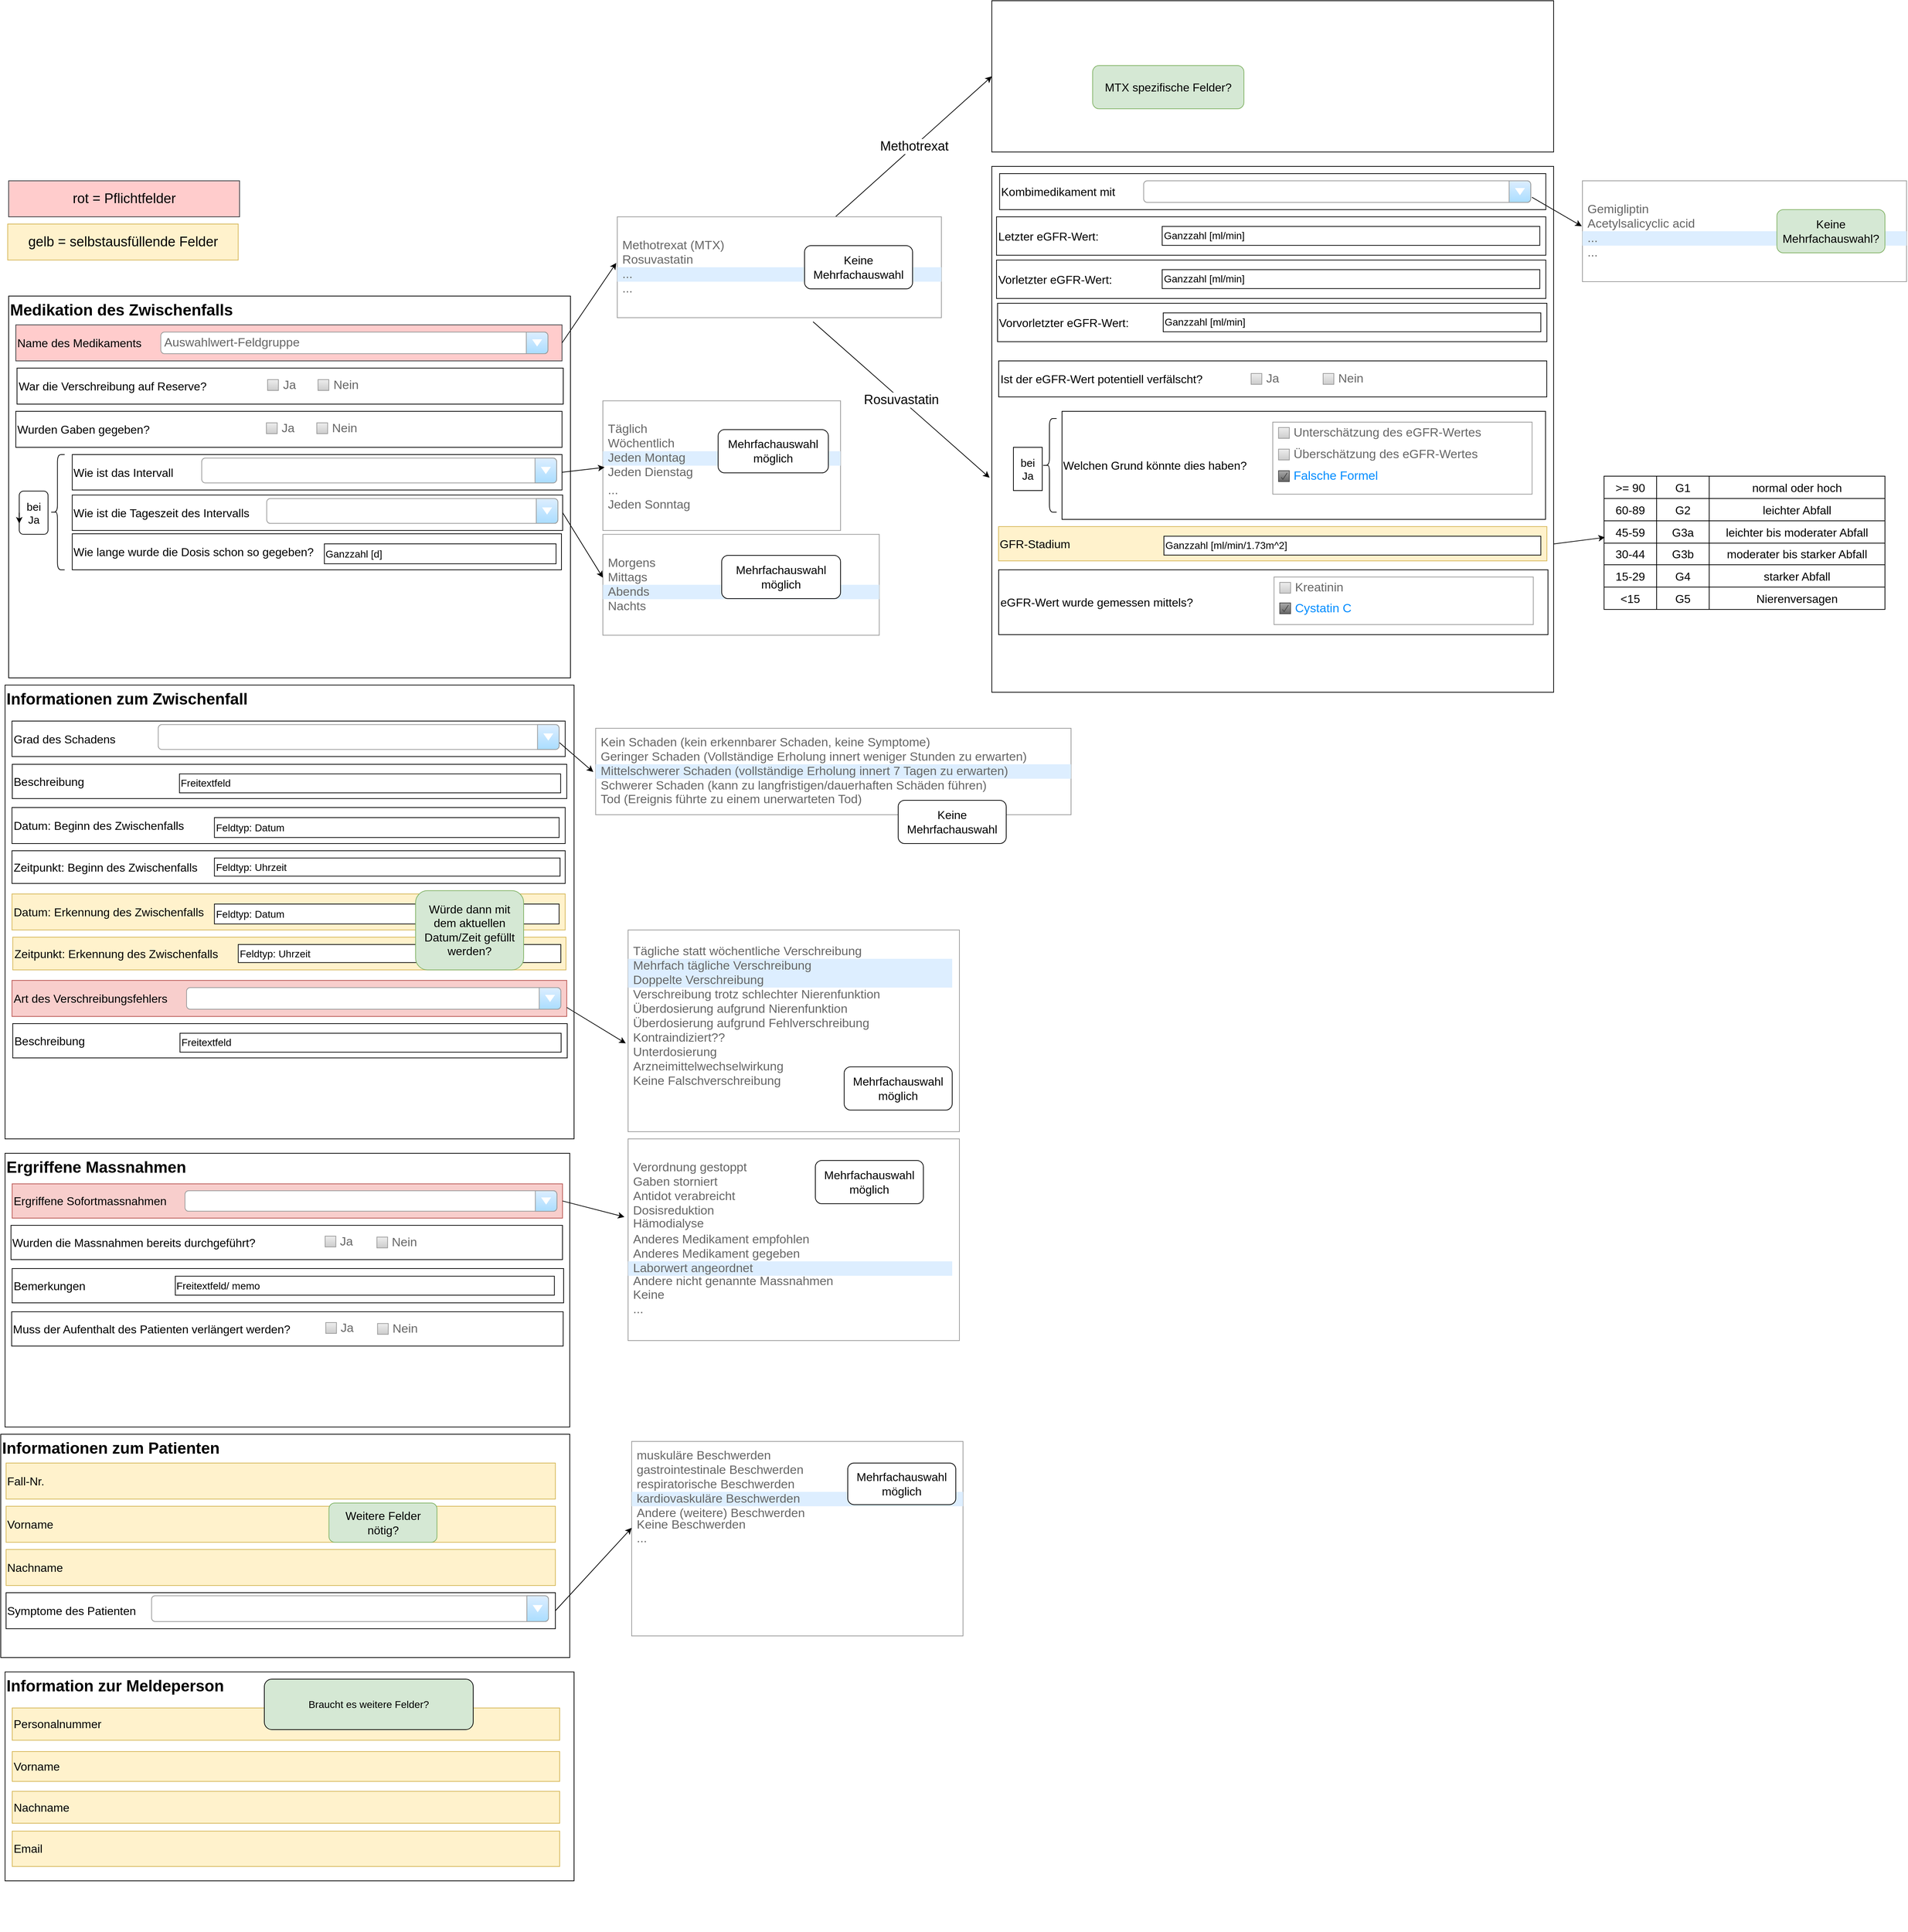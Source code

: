 <mxfile version="21.6.7" type="github">
  <diagram name="Seite-1" id="8O7nqMV1pDiucMTswJLM">
    <mxGraphModel dx="5357" dy="3421" grid="1" gridSize="10" guides="1" tooltips="1" connect="1" arrows="1" fold="1" page="1" pageScale="1" pageWidth="827" pageHeight="1169" math="0" shadow="0">
      <root>
        <mxCell id="0" />
        <mxCell id="1" parent="0" />
        <mxCell id="Xl2gw3tBLQ9xComEteI--39" value="&lt;font style=&quot;font-size: 18px;&quot;&gt;Rosuvastatin&lt;/font&gt;" style="endArrow=classic;html=1;rounded=0;exitX=0.604;exitY=1.04;exitDx=0;exitDy=0;entryX=-0.004;entryY=0.592;entryDx=0;entryDy=0;entryPerimeter=0;exitPerimeter=0;" edge="1" parent="1" source="Xl2gw3tBLQ9xComEteI--98" target="Xl2gw3tBLQ9xComEteI--36">
          <mxGeometry width="50" height="50" relative="1" as="geometry">
            <mxPoint x="-1480" y="-1500" as="sourcePoint" />
            <mxPoint x="-1330" y="-1610" as="targetPoint" />
          </mxGeometry>
        </mxCell>
        <mxCell id="Xl2gw3tBLQ9xComEteI--40" value="" style="html=1;whiteSpace=wrap;container=0;verticalAlign=top;align=left;fontStyle=1;fontSize=22;" vertex="1" parent="1">
          <mxGeometry x="-1560" y="-2110" width="780" height="210" as="geometry" />
        </mxCell>
        <mxCell id="Xl2gw3tBLQ9xComEteI--41" value="&lt;font style=&quot;font-size: 18px;&quot;&gt;Methotrexat&lt;/font&gt;" style="endArrow=classic;html=1;rounded=0;entryX=0;entryY=0.5;entryDx=0;entryDy=0;" edge="1" parent="1" source="Xl2gw3tBLQ9xComEteI--98" target="Xl2gw3tBLQ9xComEteI--40">
          <mxGeometry width="50" height="50" relative="1" as="geometry">
            <mxPoint x="-1654" y="-1640" as="sourcePoint" />
            <mxPoint x="-1386" y="-1603" as="targetPoint" />
          </mxGeometry>
        </mxCell>
        <mxCell id="Xl2gw3tBLQ9xComEteI--66" value="" style="shape=table;startSize=0;container=1;collapsible=0;childLayout=tableLayout;fontSize=16;" vertex="1" parent="1">
          <mxGeometry x="-710" y="-1450" width="390" height="185" as="geometry" />
        </mxCell>
        <mxCell id="Xl2gw3tBLQ9xComEteI--67" value="" style="shape=tableRow;horizontal=0;startSize=0;swimlaneHead=0;swimlaneBody=0;strokeColor=inherit;top=0;left=0;bottom=0;right=0;collapsible=0;dropTarget=0;fillColor=none;points=[[0,0.5],[1,0.5]];portConstraint=eastwest;fontSize=16;" vertex="1" parent="Xl2gw3tBLQ9xComEteI--66">
          <mxGeometry width="390" height="31" as="geometry" />
        </mxCell>
        <mxCell id="Xl2gw3tBLQ9xComEteI--68" value="&amp;gt;= 90" style="shape=partialRectangle;html=1;whiteSpace=wrap;connectable=0;strokeColor=inherit;overflow=hidden;fillColor=none;top=0;left=0;bottom=0;right=0;pointerEvents=1;fontSize=16;" vertex="1" parent="Xl2gw3tBLQ9xComEteI--67">
          <mxGeometry width="73" height="31" as="geometry">
            <mxRectangle width="73" height="31" as="alternateBounds" />
          </mxGeometry>
        </mxCell>
        <mxCell id="Xl2gw3tBLQ9xComEteI--69" value="G1" style="shape=partialRectangle;html=1;whiteSpace=wrap;connectable=0;strokeColor=inherit;overflow=hidden;fillColor=none;top=0;left=0;bottom=0;right=0;pointerEvents=1;fontSize=16;" vertex="1" parent="Xl2gw3tBLQ9xComEteI--67">
          <mxGeometry x="73" width="73" height="31" as="geometry">
            <mxRectangle width="73" height="31" as="alternateBounds" />
          </mxGeometry>
        </mxCell>
        <mxCell id="Xl2gw3tBLQ9xComEteI--70" value="normal oder hoch" style="shape=partialRectangle;html=1;whiteSpace=wrap;connectable=0;strokeColor=inherit;overflow=hidden;fillColor=none;top=0;left=0;bottom=0;right=0;pointerEvents=1;fontSize=16;" vertex="1" parent="Xl2gw3tBLQ9xComEteI--67">
          <mxGeometry x="146" width="244" height="31" as="geometry">
            <mxRectangle width="244" height="31" as="alternateBounds" />
          </mxGeometry>
        </mxCell>
        <mxCell id="Xl2gw3tBLQ9xComEteI--71" value="" style="shape=tableRow;horizontal=0;startSize=0;swimlaneHead=0;swimlaneBody=0;strokeColor=inherit;top=0;left=0;bottom=0;right=0;collapsible=0;dropTarget=0;fillColor=none;points=[[0,0.5],[1,0.5]];portConstraint=eastwest;fontSize=16;" vertex="1" parent="Xl2gw3tBLQ9xComEteI--66">
          <mxGeometry y="31" width="390" height="31" as="geometry" />
        </mxCell>
        <mxCell id="Xl2gw3tBLQ9xComEteI--72" value="60-89" style="shape=partialRectangle;html=1;whiteSpace=wrap;connectable=0;strokeColor=inherit;overflow=hidden;fillColor=none;top=0;left=0;bottom=0;right=0;pointerEvents=1;fontSize=16;" vertex="1" parent="Xl2gw3tBLQ9xComEteI--71">
          <mxGeometry width="73" height="31" as="geometry">
            <mxRectangle width="73" height="31" as="alternateBounds" />
          </mxGeometry>
        </mxCell>
        <mxCell id="Xl2gw3tBLQ9xComEteI--73" value="G2" style="shape=partialRectangle;html=1;whiteSpace=wrap;connectable=0;strokeColor=inherit;overflow=hidden;fillColor=none;top=0;left=0;bottom=0;right=0;pointerEvents=1;fontSize=16;" vertex="1" parent="Xl2gw3tBLQ9xComEteI--71">
          <mxGeometry x="73" width="73" height="31" as="geometry">
            <mxRectangle width="73" height="31" as="alternateBounds" />
          </mxGeometry>
        </mxCell>
        <mxCell id="Xl2gw3tBLQ9xComEteI--74" value="leichter Abfall" style="shape=partialRectangle;html=1;whiteSpace=wrap;connectable=0;strokeColor=inherit;overflow=hidden;fillColor=none;top=0;left=0;bottom=0;right=0;pointerEvents=1;fontSize=16;" vertex="1" parent="Xl2gw3tBLQ9xComEteI--71">
          <mxGeometry x="146" width="244" height="31" as="geometry">
            <mxRectangle width="244" height="31" as="alternateBounds" />
          </mxGeometry>
        </mxCell>
        <mxCell id="Xl2gw3tBLQ9xComEteI--75" value="" style="shape=tableRow;horizontal=0;startSize=0;swimlaneHead=0;swimlaneBody=0;strokeColor=inherit;top=0;left=0;bottom=0;right=0;collapsible=0;dropTarget=0;fillColor=none;points=[[0,0.5],[1,0.5]];portConstraint=eastwest;fontSize=16;" vertex="1" parent="Xl2gw3tBLQ9xComEteI--66">
          <mxGeometry y="62" width="390" height="31" as="geometry" />
        </mxCell>
        <mxCell id="Xl2gw3tBLQ9xComEteI--76" value="45-59" style="shape=partialRectangle;html=1;whiteSpace=wrap;connectable=0;strokeColor=inherit;overflow=hidden;fillColor=none;top=0;left=0;bottom=0;right=0;pointerEvents=1;fontSize=16;" vertex="1" parent="Xl2gw3tBLQ9xComEteI--75">
          <mxGeometry width="73" height="31" as="geometry">
            <mxRectangle width="73" height="31" as="alternateBounds" />
          </mxGeometry>
        </mxCell>
        <mxCell id="Xl2gw3tBLQ9xComEteI--77" value="G3a" style="shape=partialRectangle;html=1;whiteSpace=wrap;connectable=0;strokeColor=inherit;overflow=hidden;fillColor=none;top=0;left=0;bottom=0;right=0;pointerEvents=1;fontSize=16;" vertex="1" parent="Xl2gw3tBLQ9xComEteI--75">
          <mxGeometry x="73" width="73" height="31" as="geometry">
            <mxRectangle width="73" height="31" as="alternateBounds" />
          </mxGeometry>
        </mxCell>
        <mxCell id="Xl2gw3tBLQ9xComEteI--78" value="leichter bis moderater Abfall" style="shape=partialRectangle;html=1;whiteSpace=wrap;connectable=0;strokeColor=inherit;overflow=hidden;fillColor=none;top=0;left=0;bottom=0;right=0;pointerEvents=1;fontSize=16;" vertex="1" parent="Xl2gw3tBLQ9xComEteI--75">
          <mxGeometry x="146" width="244" height="31" as="geometry">
            <mxRectangle width="244" height="31" as="alternateBounds" />
          </mxGeometry>
        </mxCell>
        <mxCell id="Xl2gw3tBLQ9xComEteI--79" style="shape=tableRow;horizontal=0;startSize=0;swimlaneHead=0;swimlaneBody=0;strokeColor=inherit;top=0;left=0;bottom=0;right=0;collapsible=0;dropTarget=0;fillColor=none;points=[[0,0.5],[1,0.5]];portConstraint=eastwest;fontSize=16;" vertex="1" parent="Xl2gw3tBLQ9xComEteI--66">
          <mxGeometry y="93" width="390" height="30" as="geometry" />
        </mxCell>
        <mxCell id="Xl2gw3tBLQ9xComEteI--80" value="30-44" style="shape=partialRectangle;html=1;whiteSpace=wrap;connectable=0;strokeColor=inherit;overflow=hidden;fillColor=none;top=0;left=0;bottom=0;right=0;pointerEvents=1;fontSize=16;" vertex="1" parent="Xl2gw3tBLQ9xComEteI--79">
          <mxGeometry width="73" height="30" as="geometry">
            <mxRectangle width="73" height="30" as="alternateBounds" />
          </mxGeometry>
        </mxCell>
        <mxCell id="Xl2gw3tBLQ9xComEteI--81" value="G3b" style="shape=partialRectangle;html=1;whiteSpace=wrap;connectable=0;strokeColor=inherit;overflow=hidden;fillColor=none;top=0;left=0;bottom=0;right=0;pointerEvents=1;fontSize=16;" vertex="1" parent="Xl2gw3tBLQ9xComEteI--79">
          <mxGeometry x="73" width="73" height="30" as="geometry">
            <mxRectangle width="73" height="30" as="alternateBounds" />
          </mxGeometry>
        </mxCell>
        <mxCell id="Xl2gw3tBLQ9xComEteI--82" value="moderater bis starker Abfall" style="shape=partialRectangle;html=1;whiteSpace=wrap;connectable=0;strokeColor=inherit;overflow=hidden;fillColor=none;top=0;left=0;bottom=0;right=0;pointerEvents=1;fontSize=16;" vertex="1" parent="Xl2gw3tBLQ9xComEteI--79">
          <mxGeometry x="146" width="244" height="30" as="geometry">
            <mxRectangle width="244" height="30" as="alternateBounds" />
          </mxGeometry>
        </mxCell>
        <mxCell id="Xl2gw3tBLQ9xComEteI--83" style="shape=tableRow;horizontal=0;startSize=0;swimlaneHead=0;swimlaneBody=0;strokeColor=inherit;top=0;left=0;bottom=0;right=0;collapsible=0;dropTarget=0;fillColor=none;points=[[0,0.5],[1,0.5]];portConstraint=eastwest;fontSize=16;" vertex="1" parent="Xl2gw3tBLQ9xComEteI--66">
          <mxGeometry y="123" width="390" height="31" as="geometry" />
        </mxCell>
        <mxCell id="Xl2gw3tBLQ9xComEteI--84" value="15-29" style="shape=partialRectangle;html=1;whiteSpace=wrap;connectable=0;strokeColor=inherit;overflow=hidden;fillColor=none;top=0;left=0;bottom=0;right=0;pointerEvents=1;fontSize=16;" vertex="1" parent="Xl2gw3tBLQ9xComEteI--83">
          <mxGeometry width="73" height="31" as="geometry">
            <mxRectangle width="73" height="31" as="alternateBounds" />
          </mxGeometry>
        </mxCell>
        <mxCell id="Xl2gw3tBLQ9xComEteI--85" value="G4" style="shape=partialRectangle;html=1;whiteSpace=wrap;connectable=0;strokeColor=inherit;overflow=hidden;fillColor=none;top=0;left=0;bottom=0;right=0;pointerEvents=1;fontSize=16;" vertex="1" parent="Xl2gw3tBLQ9xComEteI--83">
          <mxGeometry x="73" width="73" height="31" as="geometry">
            <mxRectangle width="73" height="31" as="alternateBounds" />
          </mxGeometry>
        </mxCell>
        <mxCell id="Xl2gw3tBLQ9xComEteI--86" value="starker Abfall" style="shape=partialRectangle;html=1;whiteSpace=wrap;connectable=0;strokeColor=inherit;overflow=hidden;fillColor=none;top=0;left=0;bottom=0;right=0;pointerEvents=1;fontSize=16;" vertex="1" parent="Xl2gw3tBLQ9xComEteI--83">
          <mxGeometry x="146" width="244" height="31" as="geometry">
            <mxRectangle width="244" height="31" as="alternateBounds" />
          </mxGeometry>
        </mxCell>
        <mxCell id="Xl2gw3tBLQ9xComEteI--87" style="shape=tableRow;horizontal=0;startSize=0;swimlaneHead=0;swimlaneBody=0;strokeColor=inherit;top=0;left=0;bottom=0;right=0;collapsible=0;dropTarget=0;fillColor=none;points=[[0,0.5],[1,0.5]];portConstraint=eastwest;fontSize=16;" vertex="1" parent="Xl2gw3tBLQ9xComEteI--66">
          <mxGeometry y="154" width="390" height="31" as="geometry" />
        </mxCell>
        <mxCell id="Xl2gw3tBLQ9xComEteI--88" value="&amp;lt;15" style="shape=partialRectangle;html=1;whiteSpace=wrap;connectable=0;strokeColor=inherit;overflow=hidden;fillColor=none;top=0;left=0;bottom=0;right=0;pointerEvents=1;fontSize=16;" vertex="1" parent="Xl2gw3tBLQ9xComEteI--87">
          <mxGeometry width="73" height="31" as="geometry">
            <mxRectangle width="73" height="31" as="alternateBounds" />
          </mxGeometry>
        </mxCell>
        <mxCell id="Xl2gw3tBLQ9xComEteI--89" value="G5" style="shape=partialRectangle;html=1;whiteSpace=wrap;connectable=0;strokeColor=inherit;overflow=hidden;fillColor=none;top=0;left=0;bottom=0;right=0;pointerEvents=1;fontSize=16;" vertex="1" parent="Xl2gw3tBLQ9xComEteI--87">
          <mxGeometry x="73" width="73" height="31" as="geometry">
            <mxRectangle width="73" height="31" as="alternateBounds" />
          </mxGeometry>
        </mxCell>
        <mxCell id="Xl2gw3tBLQ9xComEteI--90" value="Nierenversagen" style="shape=partialRectangle;html=1;whiteSpace=wrap;connectable=0;strokeColor=inherit;overflow=hidden;fillColor=none;top=0;left=0;bottom=0;right=0;pointerEvents=1;fontSize=16;" vertex="1" parent="Xl2gw3tBLQ9xComEteI--87">
          <mxGeometry x="146" width="244" height="31" as="geometry">
            <mxRectangle width="244" height="31" as="alternateBounds" />
          </mxGeometry>
        </mxCell>
        <mxCell id="Xl2gw3tBLQ9xComEteI--91" value="" style="endArrow=classic;html=1;rounded=0;entryX=0.003;entryY=0.742;entryDx=0;entryDy=0;entryPerimeter=0;exitX=1;exitY=0.5;exitDx=0;exitDy=0;" edge="1" parent="1" source="Xl2gw3tBLQ9xComEteI--61" target="Xl2gw3tBLQ9xComEteI--75">
          <mxGeometry width="50" height="50" relative="1" as="geometry">
            <mxPoint x="-1673" y="315" as="sourcePoint" />
            <mxPoint x="-1590" y="290" as="targetPoint" />
          </mxGeometry>
        </mxCell>
        <mxCell id="Xl2gw3tBLQ9xComEteI--105" value="" style="strokeWidth=1;shadow=0;dashed=0;align=center;html=1;shape=mxgraph.mockup.forms.rrect;rSize=0;strokeColor=#999999;fillColor=#ffffff;" vertex="1" parent="1">
          <mxGeometry x="-1370" y="-1580" width="590" height="430" as="geometry" />
        </mxCell>
        <mxCell id="Xl2gw3tBLQ9xComEteI--106" value="Gemigliptin" style="strokeWidth=1;shadow=0;dashed=0;align=center;html=1;shape=mxgraph.mockup.forms.anchor;fontSize=17;fontColor=#666666;align=left;spacingLeft=5;resizeWidth=1;whiteSpace=wrap;" vertex="1" parent="Xl2gw3tBLQ9xComEteI--105">
          <mxGeometry width="450.0" height="20" relative="1" as="geometry">
            <mxPoint y="30" as="offset" />
          </mxGeometry>
        </mxCell>
        <mxCell id="Xl2gw3tBLQ9xComEteI--107" value="Acetylsalicyclic acid" style="strokeWidth=1;shadow=0;dashed=0;align=center;html=1;shape=mxgraph.mockup.forms.anchor;fontSize=17;fontColor=#666666;align=left;spacingLeft=5;resizeWidth=1;whiteSpace=wrap;" vertex="1" parent="Xl2gw3tBLQ9xComEteI--105">
          <mxGeometry width="450.0" height="20" relative="1" as="geometry">
            <mxPoint y="50" as="offset" />
          </mxGeometry>
        </mxCell>
        <mxCell id="Xl2gw3tBLQ9xComEteI--108" value="..." style="strokeWidth=1;shadow=0;dashed=0;align=center;html=1;shape=mxgraph.mockup.forms.rrect;rSize=0;fontSize=17;fontColor=#666666;align=left;spacingLeft=5;fillColor=#ddeeff;strokeColor=none;resizeWidth=1;whiteSpace=wrap;" vertex="1" parent="Xl2gw3tBLQ9xComEteI--105">
          <mxGeometry width="450.0" height="20" relative="1" as="geometry">
            <mxPoint y="70" as="offset" />
          </mxGeometry>
        </mxCell>
        <mxCell id="Xl2gw3tBLQ9xComEteI--109" value="..." style="strokeWidth=1;shadow=0;dashed=0;align=center;html=1;shape=mxgraph.mockup.forms.anchor;fontSize=17;fontColor=#666666;align=left;spacingLeft=5;resizeWidth=1;whiteSpace=wrap;" vertex="1" parent="Xl2gw3tBLQ9xComEteI--105">
          <mxGeometry width="450.0" height="20" relative="1" as="geometry">
            <mxPoint y="90" as="offset" />
          </mxGeometry>
        </mxCell>
        <mxCell id="Xl2gw3tBLQ9xComEteI--110" value="&lt;font style=&quot;font-size: 16px;&quot;&gt;Keine Mehrfachauswahl?&lt;/font&gt;" style="rounded=1;whiteSpace=wrap;html=1;fillColor=#d5e8d4;strokeColor=#82b366;" vertex="1" parent="Xl2gw3tBLQ9xComEteI--105">
          <mxGeometry x="270" y="40" width="150" height="60" as="geometry" />
        </mxCell>
        <mxCell id="Xl2gw3tBLQ9xComEteI--36" value="" style="html=1;whiteSpace=wrap;container=0;verticalAlign=top;align=left;fontStyle=1;fontSize=22;" vertex="1" parent="Xl2gw3tBLQ9xComEteI--105">
          <mxGeometry x="-190" y="-300" width="780" height="730" as="geometry" />
        </mxCell>
        <mxCell id="Xl2gw3tBLQ9xComEteI--60" value="&lt;font style=&quot;font-size: 16px;&quot;&gt;GFR-Stadium&lt;/font&gt;" style="html=1;whiteSpace=wrap;container=1;align=left;movable=1;resizable=1;rotatable=1;deletable=1;editable=1;locked=0;connectable=1;fillColor=#fff2cc;strokeColor=#d6b656;" vertex="1" parent="Xl2gw3tBLQ9xComEteI--105">
          <mxGeometry x="-180.65" y="200" width="761.29" height="47.6" as="geometry" />
        </mxCell>
        <mxCell id="Xl2gw3tBLQ9xComEteI--61" value="&lt;font style=&quot;font-size: 14px;&quot;&gt;Ganzzahl [ml/min/1.73m^2]&lt;/font&gt;" style="rounded=0;whiteSpace=wrap;html=1;align=left;" vertex="1" parent="Xl2gw3tBLQ9xComEteI--60">
          <mxGeometry x="229.581" y="13.328" width="523.307" height="26.294" as="geometry" />
        </mxCell>
        <mxCell id="Xl2gw3tBLQ9xComEteI--62" value="&lt;font style=&quot;font-size: 16px;&quot;&gt;eGFR-Wert wurde gemessen mittels?&amp;nbsp;&lt;/font&gt;" style="html=1;whiteSpace=wrap;container=1;align=left;movable=1;resizable=1;rotatable=1;deletable=1;editable=1;locked=0;connectable=1;" vertex="1" parent="Xl2gw3tBLQ9xComEteI--105">
          <mxGeometry x="-180.47" y="260" width="762.65" height="90" as="geometry" />
        </mxCell>
        <mxCell id="Xl2gw3tBLQ9xComEteI--63" value="" style="strokeWidth=1;shadow=0;dashed=0;align=center;html=1;shape=mxgraph.mockup.forms.rrect;rSize=0;strokeColor=#999999;fillColor=#ffffff;recursiveResize=0;movable=0;resizable=0;rotatable=0;deletable=0;editable=0;locked=1;connectable=0;" vertex="1" parent="Xl2gw3tBLQ9xComEteI--62">
          <mxGeometry x="382.25" y="10" width="360" height="66" as="geometry" />
        </mxCell>
        <mxCell id="Xl2gw3tBLQ9xComEteI--64" value="Kreatinin" style="strokeWidth=1;shadow=0;dashed=0;align=center;html=1;shape=mxgraph.mockup.forms.rrect;rSize=0;fillColor=#eeeeee;strokeColor=#999999;gradientColor=#cccccc;align=left;spacingLeft=4;fontSize=17;fontColor=#666666;labelPosition=right;" vertex="1" parent="Xl2gw3tBLQ9xComEteI--63">
          <mxGeometry x="8" y="7.5" width="15" height="15" as="geometry" />
        </mxCell>
        <mxCell id="Xl2gw3tBLQ9xComEteI--65" value="Cystatin C" style="strokeWidth=1;shadow=0;dashed=0;align=center;html=1;shape=mxgraph.mockup.forms.checkbox;rSize=0;resizable=0;fillColor=#aaaaaa;strokeColor=#444444;gradientColor=#666666;align=left;spacingLeft=4;fontSize=17;fontColor=#008cff;labelPosition=right;" vertex="1" parent="Xl2gw3tBLQ9xComEteI--63">
          <mxGeometry x="8" y="36" width="15" height="15" as="geometry" />
        </mxCell>
        <mxCell id="Xl2gw3tBLQ9xComEteI--37" value="&lt;font style=&quot;font-size: 16px;&quot;&gt;Kombimedikament mit&lt;/font&gt;" style="html=1;whiteSpace=wrap;container=1;align=left;movable=1;resizable=1;rotatable=1;deletable=1;editable=1;locked=0;connectable=1;" vertex="1" parent="Xl2gw3tBLQ9xComEteI--105">
          <mxGeometry x="-179.18" y="-290.001" width="758.37" height="50" as="geometry" />
        </mxCell>
        <mxCell id="Xl2gw3tBLQ9xComEteI--38" value="&lt;table&gt;&lt;tbody&gt;&lt;tr&gt;&lt;td&gt;&lt;br&gt;&lt;/td&gt;&lt;/tr&gt;&lt;tr&gt;&lt;td&gt;&lt;br&gt;&lt;/td&gt;&lt;/tr&gt;&lt;tr&gt;&lt;td&gt;&lt;br&gt;&lt;/td&gt;&lt;/tr&gt;&lt;tr&gt;&lt;td&gt;&lt;br&gt;&lt;/td&gt;&lt;/tr&gt;&lt;tr&gt;&lt;td&gt;&lt;br&gt;&lt;/td&gt;&lt;/tr&gt;&lt;/tbody&gt;&lt;/table&gt;" style="strokeWidth=1;shadow=0;dashed=0;align=center;html=1;shape=mxgraph.mockup.forms.comboBox;strokeColor=#999999;fillColor=#ddeeff;align=left;fillColor2=#aaddff;mainText=;fontColor=#666666;fontSize=17;spacingLeft=3;container=0;movable=1;resizable=1;rotatable=1;deletable=1;editable=1;locked=0;connectable=1;" vertex="1" parent="Xl2gw3tBLQ9xComEteI--37">
          <mxGeometry x="200" y="10.001" width="537.41" height="30" as="geometry" />
        </mxCell>
        <mxCell id="Xl2gw3tBLQ9xComEteI--47" value="&lt;font style=&quot;font-size: 16px;&quot;&gt;Letzter eGFR-Wert:&lt;/font&gt;" style="html=1;whiteSpace=wrap;container=1;align=left;movable=1;resizable=1;rotatable=1;deletable=1;editable=1;locked=0;connectable=1;" vertex="1" parent="Xl2gw3tBLQ9xComEteI--105">
          <mxGeometry x="-183.46" y="-230" width="762.65" height="53.33" as="geometry" />
        </mxCell>
        <mxCell id="Xl2gw3tBLQ9xComEteI--48" value="&lt;font style=&quot;font-size: 14px;&quot;&gt;Ganzzahl [ml/min]&lt;/font&gt;" style="rounded=0;whiteSpace=wrap;html=1;align=left;" vertex="1" parent="Xl2gw3tBLQ9xComEteI--47">
          <mxGeometry x="229.991" y="13.328" width="524.242" height="26.294" as="geometry" />
        </mxCell>
        <mxCell id="Xl2gw3tBLQ9xComEteI--271" value="&lt;font style=&quot;font-size: 16px;&quot;&gt;Vorletzter eGFR-Wert:&lt;/font&gt;" style="html=1;whiteSpace=wrap;container=1;align=left;movable=1;resizable=1;rotatable=1;deletable=1;editable=1;locked=0;connectable=1;" vertex="1" parent="Xl2gw3tBLQ9xComEteI--105">
          <mxGeometry x="-183.46" y="-170" width="762.65" height="53.33" as="geometry" />
        </mxCell>
        <mxCell id="Xl2gw3tBLQ9xComEteI--272" value="&lt;font style=&quot;font-size: 14px;&quot;&gt;Ganzzahl [ml/min]&lt;/font&gt;" style="rounded=0;whiteSpace=wrap;html=1;align=left;" vertex="1" parent="Xl2gw3tBLQ9xComEteI--271">
          <mxGeometry x="229.991" y="13.328" width="524.242" height="26.294" as="geometry" />
        </mxCell>
        <mxCell id="Xl2gw3tBLQ9xComEteI--273" value="&lt;font style=&quot;font-size: 16px;&quot;&gt;Vorvorletzter eGFR-Wert:&lt;/font&gt;" style="html=1;whiteSpace=wrap;container=1;align=left;movable=1;resizable=1;rotatable=1;deletable=1;editable=1;locked=0;connectable=1;" vertex="1" parent="Xl2gw3tBLQ9xComEteI--105">
          <mxGeometry x="-182.01" y="-110" width="762.65" height="53.33" as="geometry" />
        </mxCell>
        <mxCell id="Xl2gw3tBLQ9xComEteI--274" value="&lt;font style=&quot;font-size: 14px;&quot;&gt;Ganzzahl [ml/min]&lt;/font&gt;" style="rounded=0;whiteSpace=wrap;html=1;align=left;" vertex="1" parent="Xl2gw3tBLQ9xComEteI--273">
          <mxGeometry x="229.991" y="13.328" width="524.242" height="26.294" as="geometry" />
        </mxCell>
        <mxCell id="Xl2gw3tBLQ9xComEteI--120" value="Informationen zum Zwischenfall" style="html=1;whiteSpace=wrap;container=1;verticalAlign=top;align=left;fontStyle=1;fontSize=22;" vertex="1" parent="1">
          <mxGeometry x="-2930" y="-1160" width="790" height="630" as="geometry" />
        </mxCell>
        <mxCell id="Xl2gw3tBLQ9xComEteI--121" value="&lt;font style=&quot;font-size: 16px;&quot;&gt;Grad des Schadens&lt;/font&gt;" style="html=1;whiteSpace=wrap;container=1;align=left;movable=1;resizable=1;rotatable=1;deletable=1;editable=1;locked=0;connectable=1;" vertex="1" parent="Xl2gw3tBLQ9xComEteI--120">
          <mxGeometry x="9.634" y="50" width="768.093" height="49.23" as="geometry" />
        </mxCell>
        <mxCell id="Xl2gw3tBLQ9xComEteI--122" value="" style="strokeWidth=1;shadow=0;dashed=0;align=center;html=1;shape=mxgraph.mockup.forms.comboBox;strokeColor=#999999;fillColor=#ddeeff;align=left;fillColor2=#aaddff;mainText=;fontColor=#666666;fontSize=17;spacingLeft=3;movable=1;resizable=1;rotatable=1;deletable=1;editable=1;locked=0;connectable=1;" vertex="1" parent="Xl2gw3tBLQ9xComEteI--121">
          <mxGeometry x="203.05" y="4.923" width="556.565" height="34.461" as="geometry" />
        </mxCell>
        <mxCell id="Xl2gw3tBLQ9xComEteI--123" value="&lt;font style=&quot;font-size: 16px;&quot;&gt;Zeitpunkt: Beginn des Zwischenfalls&lt;/font&gt;" style="html=1;whiteSpace=wrap;container=1;align=left;movable=1;resizable=1;rotatable=1;deletable=1;editable=1;locked=0;connectable=1;" vertex="1" parent="Xl2gw3tBLQ9xComEteI--120">
          <mxGeometry x="9.632" y="230" width="768.093" height="45.38" as="geometry" />
        </mxCell>
        <mxCell id="Xl2gw3tBLQ9xComEteI--124" value="&lt;font style=&quot;font-size: 14px;&quot;&gt;Feldtyp: Uhrzeit&lt;/font&gt;" style="rounded=0;whiteSpace=wrap;html=1;align=left;" vertex="1" parent="Xl2gw3tBLQ9xComEteI--123">
          <mxGeometry x="281.067" y="10.16" width="479.862" height="25.07" as="geometry" />
        </mxCell>
        <mxCell id="Xl2gw3tBLQ9xComEteI--125" value="&lt;font style=&quot;font-size: 16px;&quot;&gt;Datum: Beginn des Zwischenfalls&lt;/font&gt;" style="html=1;whiteSpace=wrap;container=1;align=left;movable=1;resizable=1;rotatable=1;deletable=1;editable=1;locked=0;connectable=1;" vertex="1" parent="Xl2gw3tBLQ9xComEteI--120">
          <mxGeometry x="9.632" y="170" width="768.093" height="50" as="geometry" />
        </mxCell>
        <mxCell id="Xl2gw3tBLQ9xComEteI--126" value="&lt;font style=&quot;font-size: 14px;&quot;&gt;Feldtyp: Datum&lt;/font&gt;" style="rounded=0;whiteSpace=wrap;html=1;align=left;" vertex="1" parent="Xl2gw3tBLQ9xComEteI--125">
          <mxGeometry x="281.067" y="14" width="478.547" height="27.62" as="geometry" />
        </mxCell>
        <mxCell id="Xl2gw3tBLQ9xComEteI--127" value="&lt;font style=&quot;font-size: 16px;&quot;&gt;Art des Verschreibungsfehlers&lt;/font&gt;" style="html=1;whiteSpace=wrap;container=1;align=left;movable=1;resizable=1;rotatable=1;deletable=1;editable=1;locked=0;connectable=1;fillColor=#f8cecc;strokeColor=#b85450;" vertex="1" parent="Xl2gw3tBLQ9xComEteI--120">
          <mxGeometry x="9.637" y="410" width="770.235" height="50" as="geometry" />
        </mxCell>
        <mxCell id="Xl2gw3tBLQ9xComEteI--128" value="&lt;table&gt;&lt;tbody&gt;&lt;tr&gt;&lt;td&gt;&lt;br&gt;&lt;/td&gt;&lt;/tr&gt;&lt;tr&gt;&lt;td&gt;&lt;br&gt;&lt;/td&gt;&lt;/tr&gt;&lt;tr&gt;&lt;td&gt;&lt;br&gt;&lt;/td&gt;&lt;/tr&gt;&lt;tr&gt;&lt;td&gt;&lt;br&gt;&lt;/td&gt;&lt;/tr&gt;&lt;tr&gt;&lt;td&gt;&lt;br&gt;&lt;/td&gt;&lt;/tr&gt;&lt;/tbody&gt;&lt;/table&gt;" style="strokeWidth=1;shadow=0;dashed=0;align=center;html=1;shape=mxgraph.mockup.forms.comboBox;strokeColor=#999999;fillColor=#ddeeff;align=left;fillColor2=#aaddff;mainText=;fontColor=#666666;fontSize=17;spacingLeft=3;container=0;movable=1;resizable=1;rotatable=1;deletable=1;editable=1;locked=0;connectable=1;" vertex="1" parent="Xl2gw3tBLQ9xComEteI--127">
          <mxGeometry x="242.393" y="10" width="519.61" height="30" as="geometry" />
        </mxCell>
        <mxCell id="Xl2gw3tBLQ9xComEteI--129" value="&lt;font style=&quot;font-size: 16px;&quot;&gt;Datum: Erkennung des Zwischenfalls&lt;/font&gt;" style="html=1;whiteSpace=wrap;container=1;align=left;movable=1;resizable=1;rotatable=1;deletable=1;editable=1;locked=0;connectable=1;fillColor=#fff2cc;strokeColor=#d6b656;" vertex="1" parent="Xl2gw3tBLQ9xComEteI--120">
          <mxGeometry x="9.632" y="290" width="768.093" height="50" as="geometry" />
        </mxCell>
        <mxCell id="Xl2gw3tBLQ9xComEteI--130" value="&lt;font style=&quot;font-size: 14px;&quot;&gt;Feldtyp: Datum&lt;/font&gt;" style="rounded=0;whiteSpace=wrap;html=1;align=left;" vertex="1" parent="Xl2gw3tBLQ9xComEteI--129">
          <mxGeometry x="281.067" y="14" width="478.547" height="27.62" as="geometry" />
        </mxCell>
        <mxCell id="Xl2gw3tBLQ9xComEteI--131" value="&lt;font style=&quot;font-size: 16px;&quot;&gt;Zeitpunkt: Erkennung des Zwischenfalls&lt;/font&gt;" style="html=1;whiteSpace=wrap;container=1;align=left;movable=1;resizable=1;rotatable=1;deletable=1;editable=1;locked=0;connectable=1;fillColor=#fff2cc;strokeColor=#d6b656;" vertex="1" parent="Xl2gw3tBLQ9xComEteI--120">
          <mxGeometry x="10.706" y="350" width="768.093" height="45.38" as="geometry" />
        </mxCell>
        <mxCell id="Xl2gw3tBLQ9xComEteI--132" value="&lt;font style=&quot;font-size: 14px;&quot;&gt;Feldtyp: Uhrzeit&lt;/font&gt;" style="rounded=0;whiteSpace=wrap;html=1;align=left;" vertex="1" parent="Xl2gw3tBLQ9xComEteI--131">
          <mxGeometry x="313.091" y="10.16" width="447.842" height="25.07" as="geometry" />
        </mxCell>
        <mxCell id="Xl2gw3tBLQ9xComEteI--133" value="&lt;font style=&quot;font-size: 16px;&quot;&gt;Beschreibung&lt;/font&gt;" style="html=1;whiteSpace=wrap;container=1;align=left;movable=1;resizable=1;rotatable=1;deletable=1;editable=1;locked=0;connectable=1;" vertex="1" parent="Xl2gw3tBLQ9xComEteI--120">
          <mxGeometry x="10.038" y="110" width="769.833" height="47.6" as="geometry" />
        </mxCell>
        <mxCell id="Xl2gw3tBLQ9xComEteI--134" value="&lt;font style=&quot;font-size: 14px;&quot;&gt;Freitextfeld&lt;/font&gt;" style="rounded=0;whiteSpace=wrap;html=1;align=left;" vertex="1" parent="Xl2gw3tBLQ9xComEteI--133">
          <mxGeometry x="232.157" y="13.328" width="529.18" height="26.294" as="geometry" />
        </mxCell>
        <mxCell id="Xl2gw3tBLQ9xComEteI--135" value="&lt;font style=&quot;font-size: 16px;&quot;&gt;Beschreibung&lt;/font&gt;" style="html=1;whiteSpace=wrap;container=1;align=left;movable=1;resizable=1;rotatable=1;deletable=1;editable=1;locked=0;connectable=1;" vertex="1" parent="Xl2gw3tBLQ9xComEteI--120">
          <mxGeometry x="10.705" y="470" width="769.833" height="47.6" as="geometry" />
        </mxCell>
        <mxCell id="Xl2gw3tBLQ9xComEteI--136" value="&lt;font style=&quot;font-size: 14px;&quot;&gt;Freitextfeld&lt;/font&gt;" style="rounded=0;whiteSpace=wrap;html=1;align=left;" vertex="1" parent="Xl2gw3tBLQ9xComEteI--135">
          <mxGeometry x="232.157" y="13.328" width="529.18" height="26.294" as="geometry" />
        </mxCell>
        <mxCell id="Xl2gw3tBLQ9xComEteI--305" value="&lt;font style=&quot;font-size: 16px;&quot;&gt;Würde dann mit dem aktuellen Datum/Zeit gefüllt werden?&lt;/font&gt;" style="rounded=1;whiteSpace=wrap;html=1;fillColor=#d5e8d4;strokeColor=#82b366;" vertex="1" parent="Xl2gw3tBLQ9xComEteI--120">
          <mxGeometry x="570" y="285.38" width="150" height="110" as="geometry" />
        </mxCell>
        <mxCell id="Xl2gw3tBLQ9xComEteI--137" value="" style="strokeWidth=1;shadow=0;dashed=0;align=center;html=1;shape=mxgraph.mockup.forms.rrect;rSize=0;strokeColor=#999999;fillColor=#ffffff;" vertex="1" parent="1">
          <mxGeometry x="-2065" y="-820" width="460" height="280" as="geometry" />
        </mxCell>
        <mxCell id="Xl2gw3tBLQ9xComEteI--138" value="Tägliche statt wöchentliche Verschreibung" style="strokeWidth=1;shadow=0;dashed=0;align=center;html=1;shape=mxgraph.mockup.forms.anchor;fontSize=17;fontColor=#666666;align=left;spacingLeft=5;resizeWidth=1;whiteSpace=wrap;movable=0;resizable=0;rotatable=0;deletable=0;editable=0;locked=1;connectable=0;" vertex="1" parent="Xl2gw3tBLQ9xComEteI--137">
          <mxGeometry width="450" height="20" relative="1" as="geometry">
            <mxPoint y="20" as="offset" />
          </mxGeometry>
        </mxCell>
        <mxCell id="Xl2gw3tBLQ9xComEteI--139" value="Mehrfach tägliche Verschreibung" style="strokeWidth=1;shadow=0;dashed=0;align=center;html=1;shape=mxgraph.mockup.forms.rrect;rSize=0;fontSize=17;fontColor=#666666;align=left;spacingLeft=5;fillColor=#ddeeff;strokeColor=none;resizeWidth=1;whiteSpace=wrap;labelBorderColor=none;movable=0;resizable=0;rotatable=0;deletable=0;editable=0;locked=1;connectable=0;" vertex="1" parent="Xl2gw3tBLQ9xComEteI--137">
          <mxGeometry width="450" height="20" relative="1" as="geometry">
            <mxPoint y="40" as="offset" />
          </mxGeometry>
        </mxCell>
        <mxCell id="Xl2gw3tBLQ9xComEteI--140" value="Überdosierung aufgrund Nierenfunktion" style="strokeWidth=1;shadow=0;dashed=0;align=center;html=1;shape=mxgraph.mockup.forms.anchor;fontSize=17;fontColor=#666666;align=left;spacingLeft=5;resizeWidth=1;whiteSpace=wrap;movable=1;resizable=1;rotatable=1;deletable=1;editable=1;locked=0;connectable=1;" vertex="1" parent="Xl2gw3tBLQ9xComEteI--137">
          <mxGeometry width="450" height="20" relative="1" as="geometry">
            <mxPoint y="100" as="offset" />
          </mxGeometry>
        </mxCell>
        <mxCell id="Xl2gw3tBLQ9xComEteI--141" value="Arzneimittelwechselwirkung" style="strokeWidth=1;shadow=0;dashed=0;align=center;html=1;shape=mxgraph.mockup.forms.anchor;fontSize=17;fontColor=#666666;align=left;spacingLeft=5;resizeWidth=1;whiteSpace=wrap;movable=1;resizable=1;rotatable=1;deletable=1;editable=1;locked=0;connectable=1;" vertex="1" parent="Xl2gw3tBLQ9xComEteI--137">
          <mxGeometry y="180" width="450" height="20" as="geometry" />
        </mxCell>
        <mxCell id="Xl2gw3tBLQ9xComEteI--142" value="Keine Falschverschreibung" style="strokeWidth=1;shadow=0;dashed=0;align=center;html=1;shape=mxgraph.mockup.forms.anchor;fontSize=17;fontColor=#666666;align=left;spacingLeft=5;resizeWidth=1;whiteSpace=wrap;movable=1;resizable=1;rotatable=1;deletable=1;editable=1;locked=0;connectable=1;" vertex="1" parent="Xl2gw3tBLQ9xComEteI--137">
          <mxGeometry y="200" width="450" height="20" as="geometry" />
        </mxCell>
        <mxCell id="Xl2gw3tBLQ9xComEteI--143" value="Kontraindiziert??" style="strokeWidth=1;shadow=0;dashed=0;align=center;html=1;shape=mxgraph.mockup.forms.anchor;fontSize=17;fontColor=#666666;align=left;spacingLeft=5;resizeWidth=1;whiteSpace=wrap;movable=1;resizable=1;rotatable=1;deletable=1;editable=1;locked=0;connectable=1;" vertex="1" parent="Xl2gw3tBLQ9xComEteI--137">
          <mxGeometry y="140" width="450" height="20" as="geometry" />
        </mxCell>
        <mxCell id="Xl2gw3tBLQ9xComEteI--144" value="Doppelte Verschreibung" style="strokeWidth=1;shadow=0;dashed=0;align=center;html=1;shape=mxgraph.mockup.forms.rrect;rSize=0;fontSize=17;fontColor=#666666;align=left;spacingLeft=5;fillColor=#ddeeff;strokeColor=none;resizeWidth=1;whiteSpace=wrap;labelBorderColor=none;movable=0;resizable=0;rotatable=0;deletable=0;editable=0;locked=1;connectable=0;" vertex="1" parent="Xl2gw3tBLQ9xComEteI--137">
          <mxGeometry y="60" width="450" height="20" as="geometry" />
        </mxCell>
        <mxCell id="Xl2gw3tBLQ9xComEteI--145" value="&lt;font style=&quot;font-size: 16px;&quot;&gt;Mehrfachauswahl möglich&lt;/font&gt;" style="rounded=1;whiteSpace=wrap;html=1;" vertex="1" parent="Xl2gw3tBLQ9xComEteI--137">
          <mxGeometry x="300" y="190" width="150" height="60" as="geometry" />
        </mxCell>
        <mxCell id="Xl2gw3tBLQ9xComEteI--146" value="Verschreibung trotz schlechter Nierenfunktion" style="strokeWidth=1;shadow=0;dashed=0;align=center;html=1;shape=mxgraph.mockup.forms.anchor;fontSize=17;fontColor=#666666;align=left;spacingLeft=5;resizeWidth=1;whiteSpace=wrap;movable=1;resizable=1;rotatable=1;deletable=1;editable=1;locked=0;connectable=1;" vertex="1" parent="Xl2gw3tBLQ9xComEteI--137">
          <mxGeometry y="80" width="450" height="20" as="geometry" />
        </mxCell>
        <mxCell id="Xl2gw3tBLQ9xComEteI--147" value="Überdosierung aufgrund Fehlverschreibung" style="strokeWidth=1;shadow=0;dashed=0;align=center;html=1;shape=mxgraph.mockup.forms.anchor;fontSize=17;fontColor=#666666;align=left;spacingLeft=5;resizeWidth=1;whiteSpace=wrap;movable=1;resizable=1;rotatable=1;deletable=1;editable=1;locked=0;connectable=1;" vertex="1" parent="Xl2gw3tBLQ9xComEteI--137">
          <mxGeometry y="120" width="450" height="20" as="geometry" />
        </mxCell>
        <mxCell id="Xl2gw3tBLQ9xComEteI--148" value="Unterdosierung" style="strokeWidth=1;shadow=0;dashed=0;align=center;html=1;shape=mxgraph.mockup.forms.anchor;fontSize=17;fontColor=#666666;align=left;spacingLeft=5;resizeWidth=1;whiteSpace=wrap;movable=1;resizable=1;rotatable=1;deletable=1;editable=1;locked=0;connectable=1;" vertex="1" parent="Xl2gw3tBLQ9xComEteI--137">
          <mxGeometry y="160" width="450" height="20" as="geometry" />
        </mxCell>
        <mxCell id="Xl2gw3tBLQ9xComEteI--149" value="" style="endArrow=classic;html=1;rounded=0;exitX=1;exitY=0.75;exitDx=0;exitDy=0;entryX=-0.007;entryY=0.562;entryDx=0;entryDy=0;entryPerimeter=0;" edge="1" parent="1" source="Xl2gw3tBLQ9xComEteI--127" target="Xl2gw3tBLQ9xComEteI--137">
          <mxGeometry width="50" height="50" relative="1" as="geometry">
            <mxPoint x="-2080" y="-720" as="sourcePoint" />
            <mxPoint x="-1950" y="-1000" as="targetPoint" />
          </mxGeometry>
        </mxCell>
        <mxCell id="Xl2gw3tBLQ9xComEteI--151" value="" style="strokeWidth=1;shadow=0;dashed=0;align=center;html=1;shape=mxgraph.mockup.forms.rrect;rSize=0;strokeColor=#999999;fillColor=#ffffff;" vertex="1" parent="1">
          <mxGeometry x="-2110" y="-1100" width="660" height="120" as="geometry" />
        </mxCell>
        <mxCell id="Xl2gw3tBLQ9xComEteI--152" value="Kein Schaden (kein erkennbarer Schaden, keine Symptome)" style="strokeWidth=1;shadow=0;dashed=0;align=center;html=1;shape=mxgraph.mockup.forms.anchor;fontSize=17;fontColor=#666666;align=left;spacingLeft=5;resizeWidth=1;whiteSpace=wrap;strokeColor=#000000;" vertex="1" parent="Xl2gw3tBLQ9xComEteI--151">
          <mxGeometry width="660.0" height="20" relative="1" as="geometry">
            <mxPoint y="10" as="offset" />
          </mxGeometry>
        </mxCell>
        <mxCell id="Xl2gw3tBLQ9xComEteI--153" value="Geringer Schaden (Vollständige Erholung innert weniger Stunden zu erwarten)" style="strokeWidth=1;shadow=0;dashed=0;align=center;html=1;shape=mxgraph.mockup.forms.anchor;fontSize=17;fontColor=#666666;align=left;spacingLeft=5;resizeWidth=1;whiteSpace=wrap;" vertex="1" parent="Xl2gw3tBLQ9xComEteI--151">
          <mxGeometry width="660.0" height="20" relative="1" as="geometry">
            <mxPoint y="30" as="offset" />
          </mxGeometry>
        </mxCell>
        <mxCell id="Xl2gw3tBLQ9xComEteI--154" value="Mittelschwerer Schaden (vollständige Erholung innert 7 Tagen zu erwarten)" style="strokeWidth=1;shadow=0;dashed=0;align=center;html=1;shape=mxgraph.mockup.forms.rrect;rSize=0;fontSize=17;fontColor=#666666;align=left;spacingLeft=5;fillColor=#ddeeff;strokeColor=none;resizeWidth=1;whiteSpace=wrap;" vertex="1" parent="Xl2gw3tBLQ9xComEteI--151">
          <mxGeometry width="660.0" height="20" relative="1" as="geometry">
            <mxPoint y="50" as="offset" />
          </mxGeometry>
        </mxCell>
        <mxCell id="Xl2gw3tBLQ9xComEteI--155" value="Schwerer Schaden (kann zu langfristigen/dauerhaften Schäden führen)" style="strokeWidth=1;shadow=0;dashed=0;align=center;html=1;shape=mxgraph.mockup.forms.anchor;fontSize=17;fontColor=#666666;align=left;spacingLeft=5;resizeWidth=1;whiteSpace=wrap;" vertex="1" parent="Xl2gw3tBLQ9xComEteI--151">
          <mxGeometry width="660.0" height="20" relative="1" as="geometry">
            <mxPoint y="70" as="offset" />
          </mxGeometry>
        </mxCell>
        <mxCell id="Xl2gw3tBLQ9xComEteI--156" value="Tod (Ereignis führte zu einem unerwarteten Tod)" style="strokeWidth=1;shadow=0;dashed=0;align=center;html=1;shape=mxgraph.mockup.forms.anchor;fontSize=17;fontColor=#666666;align=left;spacingLeft=5;resizeWidth=1;whiteSpace=wrap;" vertex="1" parent="Xl2gw3tBLQ9xComEteI--151">
          <mxGeometry y="90.002" width="660.0" height="17.647" as="geometry" />
        </mxCell>
        <mxCell id="Xl2gw3tBLQ9xComEteI--157" value="&lt;font style=&quot;font-size: 16px;&quot;&gt;Keine Mehrfachauswahl&lt;/font&gt;" style="rounded=1;whiteSpace=wrap;html=1;" vertex="1" parent="1">
          <mxGeometry x="-1690" y="-1000" width="150" height="60" as="geometry" />
        </mxCell>
        <mxCell id="Xl2gw3tBLQ9xComEteI--158" value="" style="endArrow=classic;html=1;rounded=0;exitX=1.001;exitY=0.728;exitDx=0;exitDy=0;exitPerimeter=0;entryX=-0.005;entryY=0.533;entryDx=0;entryDy=0;entryPerimeter=0;" edge="1" parent="1" source="Xl2gw3tBLQ9xComEteI--122" target="Xl2gw3tBLQ9xComEteI--154">
          <mxGeometry width="50" height="50" relative="1" as="geometry">
            <mxPoint x="-2000" y="-950" as="sourcePoint" />
            <mxPoint x="-1950" y="-1000" as="targetPoint" />
          </mxGeometry>
        </mxCell>
        <mxCell id="Xl2gw3tBLQ9xComEteI--159" value="" style="group;movable=1;resizable=1;rotatable=1;deletable=1;editable=1;locked=0;connectable=1;" vertex="1" connectable="0" parent="1">
          <mxGeometry x="-2935.94" y="-120" width="790" height="690" as="geometry" />
        </mxCell>
        <mxCell id="Xl2gw3tBLQ9xComEteI--160" value="Informationen zum Patienten" style="html=1;whiteSpace=wrap;container=0;verticalAlign=top;align=left;fontStyle=1;fontSize=22;movable=1;resizable=1;rotatable=1;deletable=1;editable=1;locked=0;connectable=1;" vertex="1" parent="Xl2gw3tBLQ9xComEteI--159">
          <mxGeometry width="790" height="310" as="geometry" />
        </mxCell>
        <mxCell id="Xl2gw3tBLQ9xComEteI--161" value="&lt;font style=&quot;font-size: 16px;&quot;&gt;Symptome des Patienten&lt;/font&gt;" style="html=1;whiteSpace=wrap;container=1;align=left;movable=1;resizable=1;rotatable=1;deletable=1;editable=1;locked=0;connectable=1;" vertex="1" parent="Xl2gw3tBLQ9xComEteI--159">
          <mxGeometry x="7.35" y="220" width="762.65" height="50" as="geometry" />
        </mxCell>
        <mxCell id="Xl2gw3tBLQ9xComEteI--162" value="" style="strokeWidth=1;shadow=0;dashed=0;align=center;html=1;shape=mxgraph.mockup.forms.comboBox;strokeColor=#999999;fillColor=#ddeeff;align=left;fillColor2=#aaddff;mainText=;fontColor=#666666;fontSize=17;spacingLeft=3;movable=1;resizable=1;rotatable=1;deletable=1;editable=1;locked=0;connectable=1;" vertex="1" parent="Xl2gw3tBLQ9xComEteI--161">
          <mxGeometry x="202.02" y="4.2" width="551.07" height="35.8" as="geometry" />
        </mxCell>
        <mxCell id="Xl2gw3tBLQ9xComEteI--260" value="&lt;span style=&quot;font-size: 16px;&quot;&gt;Fall-Nr.&lt;/span&gt;" style="html=1;whiteSpace=wrap;container=1;align=left;movable=1;resizable=1;rotatable=1;deletable=1;editable=1;locked=0;connectable=1;fillColor=#fff2cc;strokeColor=#d6b656;" vertex="1" parent="Xl2gw3tBLQ9xComEteI--159">
          <mxGeometry x="7.35" y="40" width="762.65" height="50" as="geometry" />
        </mxCell>
        <mxCell id="Xl2gw3tBLQ9xComEteI--262" value="&lt;span style=&quot;font-size: 16px;&quot;&gt;Vorname&lt;/span&gt;" style="html=1;whiteSpace=wrap;container=1;align=left;movable=1;resizable=1;rotatable=1;deletable=1;editable=1;locked=0;connectable=1;fillColor=#fff2cc;strokeColor=#d6b656;" vertex="1" parent="Xl2gw3tBLQ9xComEteI--159">
          <mxGeometry x="7.35" y="100" width="762.65" height="50" as="geometry" />
        </mxCell>
        <mxCell id="Xl2gw3tBLQ9xComEteI--293" value="&lt;font style=&quot;font-size: 16px;&quot;&gt;Weitere Felder nötig?&lt;/font&gt;" style="rounded=1;whiteSpace=wrap;html=1;fillColor=#d5e8d4;strokeColor=#82b366;" vertex="1" parent="Xl2gw3tBLQ9xComEteI--262">
          <mxGeometry x="448.28" y="-4.545" width="150" height="54.545" as="geometry" />
        </mxCell>
        <mxCell id="Xl2gw3tBLQ9xComEteI--263" value="&lt;span style=&quot;font-size: 16px;&quot;&gt;Nachname&lt;/span&gt;" style="html=1;whiteSpace=wrap;container=1;align=left;movable=1;resizable=1;rotatable=1;deletable=1;editable=1;locked=0;connectable=1;fillColor=#fff2cc;strokeColor=#d6b656;" vertex="1" parent="Xl2gw3tBLQ9xComEteI--159">
          <mxGeometry x="7.35" y="160" width="762.65" height="50" as="geometry" />
        </mxCell>
        <mxCell id="Xl2gw3tBLQ9xComEteI--182" value="Ergriffene Massnahmen" style="html=1;whiteSpace=wrap;container=1;verticalAlign=top;align=left;fontStyle=1;fontSize=22;" vertex="1" parent="1">
          <mxGeometry x="-2930.0" y="-510" width="784.06" height="380" as="geometry" />
        </mxCell>
        <mxCell id="Xl2gw3tBLQ9xComEteI--183" value="&lt;font style=&quot;font-size: 16px;&quot;&gt;Ergriffene Sofortmassnahmen&lt;/font&gt;" style="html=1;whiteSpace=wrap;container=1;align=left;movable=1;resizable=1;rotatable=1;deletable=1;editable=1;locked=0;connectable=1;fillColor=#f8cecc;strokeColor=#b85450;" vertex="1" parent="Xl2gw3tBLQ9xComEteI--182">
          <mxGeometry x="9.84" y="42.4" width="764.1" height="47.6" as="geometry" />
        </mxCell>
        <mxCell id="Xl2gw3tBLQ9xComEteI--184" value="" style="strokeWidth=1;shadow=0;dashed=0;align=center;html=1;shape=mxgraph.mockup.forms.comboBox;strokeColor=#999999;fillColor=#ddeeff;align=left;fillColor2=#aaddff;mainText=;fontColor=#666666;fontSize=17;spacingLeft=3;movable=1;resizable=1;rotatable=1;deletable=1;editable=1;locked=0;connectable=1;" vertex="1" parent="Xl2gw3tBLQ9xComEteI--183">
          <mxGeometry x="240.0" y="9.561" width="516.37" height="28.477" as="geometry" />
        </mxCell>
        <mxCell id="Xl2gw3tBLQ9xComEteI--185" value="&lt;font style=&quot;font-size: 16px;&quot;&gt;Bemerkungen&lt;/font&gt;" style="html=1;whiteSpace=wrap;container=1;align=left;movable=1;resizable=1;rotatable=1;deletable=1;editable=1;locked=0;connectable=1;" vertex="1" parent="Xl2gw3tBLQ9xComEteI--182">
          <mxGeometry x="9.843" y="160" width="765.666" height="47.6" as="geometry" />
        </mxCell>
        <mxCell id="Xl2gw3tBLQ9xComEteI--186" value="&lt;font style=&quot;font-size: 14px;&quot;&gt;Freitextfeld/ memo&lt;/font&gt;" style="rounded=0;whiteSpace=wrap;html=1;align=left;" vertex="1" parent="Xl2gw3tBLQ9xComEteI--185">
          <mxGeometry x="226.547" y="10.648" width="526.315" height="26.294" as="geometry" />
        </mxCell>
        <mxCell id="Xl2gw3tBLQ9xComEteI--187" value="&lt;font style=&quot;font-size: 16px;&quot;&gt;Muss der Aufenthalt des Patienten verlängert werden?&lt;/font&gt;" style="html=1;whiteSpace=wrap;container=1;align=left;movable=1;resizable=1;rotatable=1;deletable=1;editable=1;locked=0;connectable=1;" vertex="1" parent="Xl2gw3tBLQ9xComEteI--182">
          <mxGeometry x="9.195" y="220" width="765.666" height="47.6" as="geometry" />
        </mxCell>
        <mxCell id="Xl2gw3tBLQ9xComEteI--188" value="Ja" style="strokeWidth=1;shadow=0;dashed=0;align=center;html=1;shape=mxgraph.mockup.forms.rrect;rSize=0;fillColor=#eeeeee;strokeColor=#999999;gradientColor=#cccccc;align=left;spacingLeft=4;fontSize=17;fontColor=#666666;labelPosition=right;" vertex="1" parent="Xl2gw3tBLQ9xComEteI--187">
          <mxGeometry x="436.088" y="15" width="14.874" height="15" as="geometry" />
        </mxCell>
        <mxCell id="Xl2gw3tBLQ9xComEteI--189" value="Nein" style="strokeWidth=1;shadow=0;dashed=0;align=center;html=1;shape=mxgraph.mockup.forms.rrect;rSize=0;fillColor=#eeeeee;strokeColor=#999999;gradientColor=#cccccc;align=left;spacingLeft=4;fontSize=17;fontColor=#666666;labelPosition=right;" vertex="1" parent="Xl2gw3tBLQ9xComEteI--187">
          <mxGeometry x="507.979" y="16.3" width="14.874" height="15" as="geometry" />
        </mxCell>
        <mxCell id="Xl2gw3tBLQ9xComEteI--190" value="&lt;font style=&quot;font-size: 16px;&quot;&gt;Wurden die Massnahmen bereits durchgeführt?&lt;/font&gt;" style="html=1;whiteSpace=wrap;container=1;align=left;movable=1;resizable=1;rotatable=1;deletable=1;editable=1;locked=0;connectable=1;" vertex="1" parent="Xl2gw3tBLQ9xComEteI--182">
          <mxGeometry x="8.275" y="100" width="765.666" height="47.6" as="geometry" />
        </mxCell>
        <mxCell id="Xl2gw3tBLQ9xComEteI--191" value="Ja" style="strokeWidth=1;shadow=0;dashed=0;align=center;html=1;shape=mxgraph.mockup.forms.rrect;rSize=0;fillColor=#eeeeee;strokeColor=#999999;gradientColor=#cccccc;align=left;spacingLeft=4;fontSize=17;fontColor=#666666;labelPosition=right;" vertex="1" parent="Xl2gw3tBLQ9xComEteI--190">
          <mxGeometry x="436.088" y="15" width="14.874" height="15" as="geometry" />
        </mxCell>
        <mxCell id="Xl2gw3tBLQ9xComEteI--192" value="Nein" style="strokeWidth=1;shadow=0;dashed=0;align=center;html=1;shape=mxgraph.mockup.forms.rrect;rSize=0;fillColor=#eeeeee;strokeColor=#999999;gradientColor=#cccccc;align=left;spacingLeft=4;fontSize=17;fontColor=#666666;labelPosition=right;" vertex="1" parent="Xl2gw3tBLQ9xComEteI--190">
          <mxGeometry x="507.979" y="16.3" width="14.874" height="15" as="geometry" />
        </mxCell>
        <mxCell id="Xl2gw3tBLQ9xComEteI--193" value="" style="strokeWidth=1;shadow=0;dashed=0;align=center;html=1;shape=mxgraph.mockup.forms.rrect;rSize=0;strokeColor=#999999;fillColor=#ffffff;" vertex="1" parent="1">
          <mxGeometry x="-2065" y="-530" width="460" height="280" as="geometry" />
        </mxCell>
        <mxCell id="Xl2gw3tBLQ9xComEteI--194" value="Verordnung gestoppt" style="strokeWidth=1;shadow=0;dashed=0;align=center;html=1;shape=mxgraph.mockup.forms.anchor;fontSize=17;fontColor=#666666;align=left;spacingLeft=5;resizeWidth=1;whiteSpace=wrap;" vertex="1" parent="Xl2gw3tBLQ9xComEteI--193">
          <mxGeometry width="450" height="20" relative="1" as="geometry">
            <mxPoint y="30" as="offset" />
          </mxGeometry>
        </mxCell>
        <mxCell id="Xl2gw3tBLQ9xComEteI--195" value="Gaben storniert" style="strokeWidth=1;shadow=0;dashed=0;align=center;html=1;shape=mxgraph.mockup.forms.anchor;fontSize=17;fontColor=#666666;align=left;spacingLeft=5;resizeWidth=1;whiteSpace=wrap;" vertex="1" parent="Xl2gw3tBLQ9xComEteI--193">
          <mxGeometry width="450" height="20" relative="1" as="geometry">
            <mxPoint y="50" as="offset" />
          </mxGeometry>
        </mxCell>
        <mxCell id="Xl2gw3tBLQ9xComEteI--196" value="Laborwert angeordnet" style="strokeWidth=1;shadow=0;dashed=0;align=center;html=1;shape=mxgraph.mockup.forms.rrect;rSize=0;fontSize=17;fontColor=#666666;align=left;spacingLeft=5;fillColor=#ddeeff;strokeColor=none;resizeWidth=1;whiteSpace=wrap;labelBorderColor=none;" vertex="1" parent="Xl2gw3tBLQ9xComEteI--193">
          <mxGeometry width="450" height="20" relative="1" as="geometry">
            <mxPoint y="170" as="offset" />
          </mxGeometry>
        </mxCell>
        <mxCell id="Xl2gw3tBLQ9xComEteI--197" value="Dosisreduktion" style="strokeWidth=1;shadow=0;dashed=0;align=center;html=1;shape=mxgraph.mockup.forms.anchor;fontSize=17;fontColor=#666666;align=left;spacingLeft=5;resizeWidth=1;whiteSpace=wrap;" vertex="1" parent="Xl2gw3tBLQ9xComEteI--193">
          <mxGeometry width="450" height="20" relative="1" as="geometry">
            <mxPoint y="90" as="offset" />
          </mxGeometry>
        </mxCell>
        <mxCell id="Xl2gw3tBLQ9xComEteI--198" value="..." style="strokeWidth=1;shadow=0;dashed=0;align=center;html=1;shape=mxgraph.mockup.forms.anchor;fontSize=17;fontColor=#666666;align=left;spacingLeft=5;resizeWidth=1;whiteSpace=wrap;container=0;" vertex="1" parent="Xl2gw3tBLQ9xComEteI--193">
          <mxGeometry y="226.66" width="450" height="20" as="geometry">
            <mxRectangle x="-1530" y="270" width="60" height="30" as="alternateBounds" />
          </mxGeometry>
        </mxCell>
        <mxCell id="Xl2gw3tBLQ9xComEteI--199" value="Hämodialyse" style="strokeWidth=1;shadow=0;dashed=0;align=center;html=1;shape=mxgraph.mockup.forms.anchor;fontSize=17;fontColor=#666666;align=left;spacingLeft=5;resizeWidth=1;whiteSpace=wrap;" vertex="1" parent="Xl2gw3tBLQ9xComEteI--193">
          <mxGeometry y="110" width="450" height="16.66" as="geometry" />
        </mxCell>
        <mxCell id="Xl2gw3tBLQ9xComEteI--200" value="Keine" style="strokeWidth=1;shadow=0;dashed=0;align=center;html=1;shape=mxgraph.mockup.forms.anchor;fontSize=17;fontColor=#666666;align=left;spacingLeft=5;resizeWidth=1;whiteSpace=wrap;" vertex="1" parent="Xl2gw3tBLQ9xComEteI--193">
          <mxGeometry y="206.66" width="450" height="20" as="geometry" />
        </mxCell>
        <mxCell id="Xl2gw3tBLQ9xComEteI--201" value="Andere nicht genannte Massnahmen" style="strokeWidth=1;shadow=0;dashed=0;align=center;html=1;shape=mxgraph.mockup.forms.anchor;fontSize=17;fontColor=#666666;align=left;spacingLeft=5;resizeWidth=1;whiteSpace=wrap;" vertex="1" parent="Xl2gw3tBLQ9xComEteI--193">
          <mxGeometry y="190" width="450" height="16.66" as="geometry" />
        </mxCell>
        <mxCell id="Xl2gw3tBLQ9xComEteI--202" value="Anderes Medikament empfohlen" style="strokeWidth=1;shadow=0;dashed=0;align=center;html=1;shape=mxgraph.mockup.forms.anchor;fontSize=17;fontColor=#666666;align=left;spacingLeft=5;resizeWidth=1;whiteSpace=wrap;" vertex="1" parent="Xl2gw3tBLQ9xComEteI--193">
          <mxGeometry y="130" width="450" height="20" as="geometry" />
        </mxCell>
        <mxCell id="Xl2gw3tBLQ9xComEteI--203" value="Anderes Medikament gegeben" style="strokeWidth=1;shadow=0;dashed=0;align=center;html=1;shape=mxgraph.mockup.forms.anchor;fontSize=17;fontColor=#666666;align=left;spacingLeft=5;resizeWidth=1;whiteSpace=wrap;" vertex="1" parent="Xl2gw3tBLQ9xComEteI--193">
          <mxGeometry y="150" width="450" height="20" as="geometry" />
        </mxCell>
        <mxCell id="Xl2gw3tBLQ9xComEteI--204" value="Antidot verabreicht" style="strokeWidth=1;shadow=0;dashed=0;align=center;html=1;shape=mxgraph.mockup.forms.anchor;fontSize=17;fontColor=#666666;align=left;spacingLeft=5;resizeWidth=1;whiteSpace=wrap;container=0;" vertex="1" parent="Xl2gw3tBLQ9xComEteI--193">
          <mxGeometry y="70" width="450" height="20" as="geometry">
            <mxRectangle x="-1530" y="270" width="60" height="30" as="alternateBounds" />
          </mxGeometry>
        </mxCell>
        <mxCell id="Xl2gw3tBLQ9xComEteI--205" value="&lt;font style=&quot;font-size: 16px;&quot;&gt;Mehrfachauswahl möglich&lt;/font&gt;" style="rounded=1;whiteSpace=wrap;html=1;" vertex="1" parent="Xl2gw3tBLQ9xComEteI--193">
          <mxGeometry x="260" y="30" width="150" height="60" as="geometry" />
        </mxCell>
        <mxCell id="Xl2gw3tBLQ9xComEteI--206" value="" style="endArrow=classic;html=1;rounded=0;entryX=-0.011;entryY=0.387;entryDx=0;entryDy=0;entryPerimeter=0;exitX=1;exitY=0.5;exitDx=0;exitDy=0;" edge="1" parent="1" source="Xl2gw3tBLQ9xComEteI--183" target="Xl2gw3tBLQ9xComEteI--193">
          <mxGeometry width="50" height="50" relative="1" as="geometry">
            <mxPoint x="-2386.87" y="-190" as="sourcePoint" />
            <mxPoint x="-2336.87" y="-240" as="targetPoint" />
          </mxGeometry>
        </mxCell>
        <mxCell id="Xl2gw3tBLQ9xComEteI--207" value="" style="group" vertex="1" connectable="0" parent="1">
          <mxGeometry x="-2926.29" y="-1970.0" width="1296.29" height="965.41" as="geometry" />
        </mxCell>
        <mxCell id="Xl2gw3tBLQ9xComEteI--208" value="Medikation des Zwischenfalls" style="html=1;whiteSpace=wrap;container=1;verticalAlign=top;align=left;fontStyle=1;fontSize=22;" vertex="1" parent="Xl2gw3tBLQ9xComEteI--207">
          <mxGeometry x="1.29" y="270" width="780" height="530" as="geometry" />
        </mxCell>
        <mxCell id="Xl2gw3tBLQ9xComEteI--209" value="&lt;font style=&quot;font-size: 16px;&quot;&gt;Name des Medikaments&lt;/font&gt;" style="html=1;whiteSpace=wrap;container=1;align=left;movable=0;resizable=0;rotatable=0;deletable=0;editable=0;locked=1;connectable=0;fillColor=#ffcccc;strokeColor=#36393d;" vertex="1" parent="Xl2gw3tBLQ9xComEteI--208">
          <mxGeometry x="9.95" y="40" width="758.37" height="50" as="geometry" />
        </mxCell>
        <mxCell id="Xl2gw3tBLQ9xComEteI--210" value="&lt;font style=&quot;font-size: 16px;&quot;&gt;War die Verschreibung auf Reserve?&amp;nbsp;&lt;/font&gt;" style="html=1;whiteSpace=wrap;container=1;align=left;movable=0;resizable=0;rotatable=0;deletable=0;editable=0;locked=1;connectable=0;" vertex="1" parent="Xl2gw3tBLQ9xComEteI--208">
          <mxGeometry x="11.63" y="100" width="758.37" height="50" as="geometry" />
        </mxCell>
        <mxCell id="Xl2gw3tBLQ9xComEteI--211" value="Ja" style="strokeWidth=1;shadow=0;dashed=0;align=center;html=1;shape=mxgraph.mockup.forms.rrect;rSize=0;fillColor=#eeeeee;strokeColor=#999999;gradientColor=#cccccc;align=left;spacingLeft=4;fontSize=17;fontColor=#666666;labelPosition=right;" vertex="1" parent="Xl2gw3tBLQ9xComEteI--210">
          <mxGeometry x="347.89" y="16" width="15" height="15" as="geometry" />
        </mxCell>
        <mxCell id="Xl2gw3tBLQ9xComEteI--212" value="Nein" style="strokeWidth=1;shadow=0;dashed=0;align=center;html=1;shape=mxgraph.mockup.forms.rrect;rSize=0;fillColor=#eeeeee;strokeColor=#999999;gradientColor=#cccccc;align=left;spacingLeft=4;fontSize=17;fontColor=#666666;labelPosition=right;" vertex="1" parent="Xl2gw3tBLQ9xComEteI--210">
          <mxGeometry x="417.89" y="16" width="15" height="15" as="geometry" />
        </mxCell>
        <mxCell id="Xl2gw3tBLQ9xComEteI--225" value="&lt;font style=&quot;font-size: 16px;&quot;&gt;Wurden Gaben gegeben?&amp;nbsp;&lt;/font&gt;" style="html=1;whiteSpace=wrap;container=1;align=left;movable=1;resizable=1;rotatable=1;deletable=1;editable=1;locked=0;connectable=1;" vertex="1" parent="Xl2gw3tBLQ9xComEteI--208">
          <mxGeometry x="9.95" y="160.0" width="758.37" height="50" as="geometry" />
        </mxCell>
        <mxCell id="Xl2gw3tBLQ9xComEteI--226" value="Ja" style="strokeWidth=1;shadow=0;dashed=0;align=center;html=1;shape=mxgraph.mockup.forms.rrect;rSize=0;fillColor=#eeeeee;strokeColor=#999999;gradientColor=#cccccc;align=left;spacingLeft=4;fontSize=17;fontColor=#666666;labelPosition=right;" vertex="1" parent="Xl2gw3tBLQ9xComEteI--225">
          <mxGeometry x="347.89" y="16" width="15" height="15" as="geometry" />
        </mxCell>
        <mxCell id="Xl2gw3tBLQ9xComEteI--227" value="Nein" style="strokeWidth=1;shadow=0;dashed=0;align=center;html=1;shape=mxgraph.mockup.forms.rrect;rSize=0;fillColor=#eeeeee;strokeColor=#999999;gradientColor=#cccccc;align=left;spacingLeft=4;fontSize=17;fontColor=#666666;labelPosition=right;" vertex="1" parent="Xl2gw3tBLQ9xComEteI--225">
          <mxGeometry x="417.89" y="16" width="15" height="15" as="geometry" />
        </mxCell>
        <mxCell id="Xl2gw3tBLQ9xComEteI--228" value="&lt;font style=&quot;font-size: 16px;&quot;&gt;Wie ist das Intervall&lt;/font&gt;" style="html=1;whiteSpace=wrap;container=1;align=left;movable=1;resizable=1;rotatable=1;deletable=1;editable=1;locked=0;connectable=1;" vertex="1" parent="Xl2gw3tBLQ9xComEteI--208">
          <mxGeometry x="88.32" y="220.0" width="680" height="49.23" as="geometry" />
        </mxCell>
        <mxCell id="Xl2gw3tBLQ9xComEteI--229" value="" style="strokeWidth=1;shadow=0;dashed=0;align=center;html=1;shape=mxgraph.mockup.forms.comboBox;strokeColor=#999999;fillColor=#ddeeff;align=left;fillColor2=#aaddff;mainText=;fontColor=#666666;fontSize=17;spacingLeft=3;movable=1;resizable=1;rotatable=1;deletable=1;editable=1;locked=0;connectable=1;" vertex="1" parent="Xl2gw3tBLQ9xComEteI--228">
          <mxGeometry x="179.762" y="4.923" width="492.733" height="34.461" as="geometry" />
        </mxCell>
        <mxCell id="Xl2gw3tBLQ9xComEteI--232" value="&lt;font style=&quot;font-size: 16px;&quot;&gt;Wie lange wurde die Dosis schon so gegeben?&lt;/font&gt;" style="html=1;whiteSpace=wrap;container=1;align=left;movable=1;resizable=1;rotatable=1;deletable=1;editable=1;locked=0;connectable=1;" vertex="1" parent="Xl2gw3tBLQ9xComEteI--208">
          <mxGeometry x="88.32" y="330" width="679.18" height="50" as="geometry" />
        </mxCell>
        <mxCell id="Xl2gw3tBLQ9xComEteI--233" value="&lt;font style=&quot;font-size: 14px;&quot;&gt;Ganzzahl [d]&lt;/font&gt;" style="rounded=0;whiteSpace=wrap;html=1;align=left;" vertex="1" parent="Xl2gw3tBLQ9xComEteI--232">
          <mxGeometry x="350" y="14" width="321.68" height="27.62" as="geometry" />
        </mxCell>
        <mxCell id="Xl2gw3tBLQ9xComEteI--234" value="" style="shape=curlyBracket;whiteSpace=wrap;html=1;rounded=1;labelPosition=left;verticalLabelPosition=middle;align=right;verticalAlign=middle;" vertex="1" parent="Xl2gw3tBLQ9xComEteI--208">
          <mxGeometry x="57.77" y="220" width="20" height="160" as="geometry" />
        </mxCell>
        <mxCell id="Xl2gw3tBLQ9xComEteI--236" value="Auswahlwert-Feldgruppe" style="strokeWidth=1;shadow=0;dashed=0;align=center;html=1;shape=mxgraph.mockup.forms.comboBox;strokeColor=#999999;fillColor=#ddeeff;align=left;fillColor2=#aaddff;mainText=;fontColor=#666666;fontSize=17;spacingLeft=3;container=1;movable=1;resizable=1;rotatable=1;deletable=1;editable=1;locked=0;connectable=1;" vertex="1" parent="Xl2gw3tBLQ9xComEteI--207">
          <mxGeometry x="212.59" y="320" width="537.41" height="30" as="geometry" />
        </mxCell>
        <mxCell id="Xl2gw3tBLQ9xComEteI--230" value="&lt;font style=&quot;font-size: 16px;&quot;&gt;Wie ist die Tageszeit des Intervalls&lt;/font&gt;" style="html=1;whiteSpace=wrap;container=1;align=left;movable=1;resizable=1;rotatable=1;deletable=1;editable=1;locked=0;connectable=1;" vertex="1" parent="Xl2gw3tBLQ9xComEteI--207">
          <mxGeometry x="89.58" y="546.18" width="680.89" height="49.23" as="geometry" />
        </mxCell>
        <mxCell id="Xl2gw3tBLQ9xComEteI--231" value="" style="strokeWidth=1;shadow=0;dashed=0;align=center;html=1;shape=mxgraph.mockup.forms.comboBox;strokeColor=#999999;fillColor=#ddeeff;align=left;fillColor2=#aaddff;mainText=;fontColor=#666666;fontSize=17;spacingLeft=3;movable=1;resizable=1;rotatable=1;deletable=1;editable=1;locked=0;connectable=1;" vertex="1" parent="Xl2gw3tBLQ9xComEteI--230">
          <mxGeometry x="270" y="4.92" width="404.27" height="34.46" as="geometry" />
        </mxCell>
        <mxCell id="Xl2gw3tBLQ9xComEteI--235" value="&lt;font style=&quot;font-size: 15px;&quot;&gt;bei Ja&lt;/font&gt;" style="rounded=1;whiteSpace=wrap;html=1;" vertex="1" parent="Xl2gw3tBLQ9xComEteI--207">
          <mxGeometry x="16.0" y="540.8" width="40" height="60" as="geometry" />
        </mxCell>
        <mxCell id="Xl2gw3tBLQ9xComEteI--241" style="edgeStyle=orthogonalEdgeStyle;rounded=0;orthogonalLoop=1;jettySize=auto;html=1;exitX=0;exitY=0.5;exitDx=0;exitDy=0;entryX=0;entryY=0.75;entryDx=0;entryDy=0;" edge="1" parent="Xl2gw3tBLQ9xComEteI--207" source="Xl2gw3tBLQ9xComEteI--235" target="Xl2gw3tBLQ9xComEteI--235">
          <mxGeometry relative="1" as="geometry" />
        </mxCell>
        <mxCell id="Xl2gw3tBLQ9xComEteI--283" value="" style="strokeWidth=1;shadow=0;dashed=0;align=center;html=1;shape=mxgraph.mockup.forms.rrect;rSize=0;strokeColor=#999999;fillColor=#ffffff;" vertex="1" parent="Xl2gw3tBLQ9xComEteI--207">
          <mxGeometry x="826.29" y="600.8" width="383.71" height="140" as="geometry" />
        </mxCell>
        <mxCell id="Xl2gw3tBLQ9xComEteI--284" value="Morgens" style="strokeWidth=1;shadow=0;dashed=0;align=center;html=1;shape=mxgraph.mockup.forms.anchor;fontSize=17;fontColor=#666666;align=left;spacingLeft=5;resizeWidth=1;whiteSpace=wrap;" vertex="1" parent="Xl2gw3tBLQ9xComEteI--283">
          <mxGeometry width="383.71" height="20" relative="1" as="geometry">
            <mxPoint y="30" as="offset" />
          </mxGeometry>
        </mxCell>
        <mxCell id="Xl2gw3tBLQ9xComEteI--285" value="Mittags" style="strokeWidth=1;shadow=0;dashed=0;align=center;html=1;shape=mxgraph.mockup.forms.anchor;fontSize=17;fontColor=#666666;align=left;spacingLeft=5;resizeWidth=1;whiteSpace=wrap;" vertex="1" parent="Xl2gw3tBLQ9xComEteI--283">
          <mxGeometry width="383.71" height="20" relative="1" as="geometry">
            <mxPoint y="50" as="offset" />
          </mxGeometry>
        </mxCell>
        <mxCell id="Xl2gw3tBLQ9xComEteI--286" value="Abends" style="strokeWidth=1;shadow=0;dashed=0;align=center;html=1;shape=mxgraph.mockup.forms.rrect;rSize=0;fontSize=17;fontColor=#666666;align=left;spacingLeft=5;fillColor=#ddeeff;strokeColor=none;resizeWidth=1;whiteSpace=wrap;" vertex="1" parent="Xl2gw3tBLQ9xComEteI--283">
          <mxGeometry width="383.71" height="20" relative="1" as="geometry">
            <mxPoint y="70" as="offset" />
          </mxGeometry>
        </mxCell>
        <mxCell id="Xl2gw3tBLQ9xComEteI--287" value="Nachts" style="strokeWidth=1;shadow=0;dashed=0;align=center;html=1;shape=mxgraph.mockup.forms.anchor;fontSize=17;fontColor=#666666;align=left;spacingLeft=5;resizeWidth=1;whiteSpace=wrap;" vertex="1" parent="Xl2gw3tBLQ9xComEteI--283">
          <mxGeometry width="383.71" height="20" relative="1" as="geometry">
            <mxPoint y="90" as="offset" />
          </mxGeometry>
        </mxCell>
        <mxCell id="Xl2gw3tBLQ9xComEteI--290" value="" style="endArrow=classic;html=1;rounded=0;exitX=1;exitY=0.5;exitDx=0;exitDy=0;entryX=0;entryY=0.429;entryDx=0;entryDy=0;entryPerimeter=0;" edge="1" parent="Xl2gw3tBLQ9xComEteI--207" source="Xl2gw3tBLQ9xComEteI--230" target="Xl2gw3tBLQ9xComEteI--283">
          <mxGeometry width="50" height="50" relative="1" as="geometry">
            <mxPoint x="1006.29" y="640.0" as="sourcePoint" />
            <mxPoint x="1056.29" y="590.0" as="targetPoint" />
          </mxGeometry>
        </mxCell>
        <mxCell id="Xl2gw3tBLQ9xComEteI--275" value="" style="strokeWidth=1;shadow=0;dashed=0;align=center;html=1;shape=mxgraph.mockup.forms.rrect;rSize=0;strokeColor=#999999;fillColor=#ffffff;" vertex="1" parent="Xl2gw3tBLQ9xComEteI--207">
          <mxGeometry x="826.29" y="415.41" width="330" height="180" as="geometry" />
        </mxCell>
        <mxCell id="Xl2gw3tBLQ9xComEteI--276" value="Täglich" style="strokeWidth=1;shadow=0;dashed=0;align=center;html=1;shape=mxgraph.mockup.forms.anchor;fontSize=17;fontColor=#666666;align=left;spacingLeft=5;resizeWidth=1;whiteSpace=wrap;" vertex="1" parent="Xl2gw3tBLQ9xComEteI--275">
          <mxGeometry width="330" height="20" relative="1" as="geometry">
            <mxPoint y="30" as="offset" />
          </mxGeometry>
        </mxCell>
        <mxCell id="Xl2gw3tBLQ9xComEteI--277" value="Wöchentlich" style="strokeWidth=1;shadow=0;dashed=0;align=center;html=1;shape=mxgraph.mockup.forms.anchor;fontSize=17;fontColor=#666666;align=left;spacingLeft=5;resizeWidth=1;whiteSpace=wrap;" vertex="1" parent="Xl2gw3tBLQ9xComEteI--275">
          <mxGeometry width="330" height="20" relative="1" as="geometry">
            <mxPoint y="50" as="offset" />
          </mxGeometry>
        </mxCell>
        <mxCell id="Xl2gw3tBLQ9xComEteI--278" value="Jeden Montag" style="strokeWidth=1;shadow=0;dashed=0;align=center;html=1;shape=mxgraph.mockup.forms.rrect;rSize=0;fontSize=17;fontColor=#666666;align=left;spacingLeft=5;fillColor=#ddeeff;strokeColor=none;resizeWidth=1;whiteSpace=wrap;" vertex="1" parent="Xl2gw3tBLQ9xComEteI--275">
          <mxGeometry width="330" height="20" relative="1" as="geometry">
            <mxPoint y="70" as="offset" />
          </mxGeometry>
        </mxCell>
        <mxCell id="Xl2gw3tBLQ9xComEteI--279" value="Jeden Dienstag" style="strokeWidth=1;shadow=0;dashed=0;align=center;html=1;shape=mxgraph.mockup.forms.anchor;fontSize=17;fontColor=#666666;align=left;spacingLeft=5;resizeWidth=1;whiteSpace=wrap;" vertex="1" parent="Xl2gw3tBLQ9xComEteI--275">
          <mxGeometry width="330" height="20" relative="1" as="geometry">
            <mxPoint y="90" as="offset" />
          </mxGeometry>
        </mxCell>
        <mxCell id="Xl2gw3tBLQ9xComEteI--280" value="..." style="strokeWidth=1;shadow=0;dashed=0;align=center;html=1;shape=mxgraph.mockup.forms.anchor;fontSize=17;fontColor=#666666;align=left;spacingLeft=5;resizeWidth=1;whiteSpace=wrap;" vertex="1" parent="Xl2gw3tBLQ9xComEteI--275">
          <mxGeometry y="115" width="330" height="20" as="geometry" />
        </mxCell>
        <mxCell id="Xl2gw3tBLQ9xComEteI--281" value="Jeden Sonntag" style="strokeWidth=1;shadow=0;dashed=0;align=center;html=1;shape=mxgraph.mockup.forms.anchor;fontSize=17;fontColor=#666666;align=left;spacingLeft=5;resizeWidth=1;whiteSpace=wrap;" vertex="1" parent="Xl2gw3tBLQ9xComEteI--275">
          <mxGeometry y="135" width="330" height="20" as="geometry" />
        </mxCell>
        <mxCell id="Xl2gw3tBLQ9xComEteI--282" value="&lt;font style=&quot;font-size: 16px;&quot;&gt;Mehrfachauswahl möglich&lt;/font&gt;" style="rounded=1;whiteSpace=wrap;html=1;" vertex="1" parent="Xl2gw3tBLQ9xComEteI--275">
          <mxGeometry x="160" y="40" width="153.08" height="60" as="geometry" />
        </mxCell>
        <mxCell id="Xl2gw3tBLQ9xComEteI--289" value="" style="endArrow=classic;html=1;rounded=0;exitX=1;exitY=0.5;exitDx=0;exitDy=0;entryX=0.007;entryY=0.118;entryDx=0;entryDy=0;entryPerimeter=0;" edge="1" parent="Xl2gw3tBLQ9xComEteI--207" source="Xl2gw3tBLQ9xComEteI--228" target="Xl2gw3tBLQ9xComEteI--279">
          <mxGeometry width="50" height="50" relative="1" as="geometry">
            <mxPoint x="1006.29" y="640.0" as="sourcePoint" />
            <mxPoint x="1056.29" y="590.0" as="targetPoint" />
          </mxGeometry>
        </mxCell>
        <mxCell id="Xl2gw3tBLQ9xComEteI--288" value="&lt;font style=&quot;font-size: 16px;&quot;&gt;Mehrfachauswahl möglich&lt;/font&gt;" style="rounded=1;whiteSpace=wrap;html=1;" vertex="1" parent="Xl2gw3tBLQ9xComEteI--207">
          <mxGeometry x="991.25" y="630" width="165.04" height="60" as="geometry" />
        </mxCell>
        <mxCell id="Xl2gw3tBLQ9xComEteI--98" value="" style="strokeWidth=1;shadow=0;dashed=0;align=center;html=1;shape=mxgraph.mockup.forms.rrect;rSize=0;strokeColor=#999999;fillColor=#ffffff;" vertex="1" parent="Xl2gw3tBLQ9xComEteI--207">
          <mxGeometry x="846.29" y="160.0" width="450" height="140" as="geometry" />
        </mxCell>
        <mxCell id="Xl2gw3tBLQ9xComEteI--99" value="Methotrexat (MTX)" style="strokeWidth=1;shadow=0;dashed=0;align=center;html=1;shape=mxgraph.mockup.forms.anchor;fontSize=17;fontColor=#666666;align=left;spacingLeft=5;resizeWidth=1;whiteSpace=wrap;" vertex="1" parent="Xl2gw3tBLQ9xComEteI--98">
          <mxGeometry width="450.0" height="20" relative="1" as="geometry">
            <mxPoint y="30" as="offset" />
          </mxGeometry>
        </mxCell>
        <mxCell id="Xl2gw3tBLQ9xComEteI--100" value="Rosuvastatin" style="strokeWidth=1;shadow=0;dashed=0;align=center;html=1;shape=mxgraph.mockup.forms.anchor;fontSize=17;fontColor=#666666;align=left;spacingLeft=5;resizeWidth=1;whiteSpace=wrap;" vertex="1" parent="Xl2gw3tBLQ9xComEteI--98">
          <mxGeometry width="450.0" height="20" relative="1" as="geometry">
            <mxPoint y="50" as="offset" />
          </mxGeometry>
        </mxCell>
        <mxCell id="Xl2gw3tBLQ9xComEteI--101" value="..." style="strokeWidth=1;shadow=0;dashed=0;align=center;html=1;shape=mxgraph.mockup.forms.rrect;rSize=0;fontSize=17;fontColor=#666666;align=left;spacingLeft=5;fillColor=#ddeeff;strokeColor=none;resizeWidth=1;whiteSpace=wrap;" vertex="1" parent="Xl2gw3tBLQ9xComEteI--98">
          <mxGeometry width="450.0" height="20" relative="1" as="geometry">
            <mxPoint y="70" as="offset" />
          </mxGeometry>
        </mxCell>
        <mxCell id="Xl2gw3tBLQ9xComEteI--102" value="..." style="strokeWidth=1;shadow=0;dashed=0;align=center;html=1;shape=mxgraph.mockup.forms.anchor;fontSize=17;fontColor=#666666;align=left;spacingLeft=5;resizeWidth=1;whiteSpace=wrap;" vertex="1" parent="Xl2gw3tBLQ9xComEteI--98">
          <mxGeometry width="450.0" height="20" relative="1" as="geometry">
            <mxPoint y="90" as="offset" />
          </mxGeometry>
        </mxCell>
        <mxCell id="Xl2gw3tBLQ9xComEteI--103" value="&lt;font style=&quot;font-size: 16px;&quot;&gt;Keine Mehrfachauswahl&lt;/font&gt;" style="rounded=1;whiteSpace=wrap;html=1;" vertex="1" parent="Xl2gw3tBLQ9xComEteI--98">
          <mxGeometry x="260" y="40" width="150" height="60" as="geometry" />
        </mxCell>
        <mxCell id="Xl2gw3tBLQ9xComEteI--119" value="" style="endArrow=classic;html=1;rounded=0;entryX=-0.003;entryY=0.457;entryDx=0;entryDy=0;entryPerimeter=0;exitX=1;exitY=0.5;exitDx=0;exitDy=0;" edge="1" parent="Xl2gw3tBLQ9xComEteI--207" source="Xl2gw3tBLQ9xComEteI--209" target="Xl2gw3tBLQ9xComEteI--98">
          <mxGeometry width="50" height="50" relative="1" as="geometry">
            <mxPoint x="976.29" y="630.0" as="sourcePoint" />
            <mxPoint x="1026.29" y="580.0" as="targetPoint" />
          </mxGeometry>
        </mxCell>
        <mxCell id="Xl2gw3tBLQ9xComEteI--258" value="&lt;font style=&quot;font-size: 19px;&quot;&gt;rot = Pflichtfelder&lt;/font&gt;" style="rounded=0;whiteSpace=wrap;html=1;fillColor=#ffcccc;strokeColor=#36393d;" vertex="1" parent="Xl2gw3tBLQ9xComEteI--207">
          <mxGeometry x="1.29" y="110.0" width="320.59" height="50" as="geometry" />
        </mxCell>
        <mxCell id="Xl2gw3tBLQ9xComEteI--259" value="&lt;font style=&quot;font-size: 19px;&quot;&gt;gelb = selbstausfüllende Felder&lt;/font&gt;" style="rounded=0;whiteSpace=wrap;html=1;fillColor=#fff2cc;strokeColor=#d6b656;" vertex="1" parent="Xl2gw3tBLQ9xComEteI--207">
          <mxGeometry y="170" width="320" height="50" as="geometry" />
        </mxCell>
        <mxCell id="Xl2gw3tBLQ9xComEteI--242" value="" style="strokeWidth=1;shadow=0;dashed=0;align=center;html=1;shape=mxgraph.mockup.forms.rrect;rSize=0;strokeColor=#999999;fillColor=#ffffff;" vertex="1" parent="1">
          <mxGeometry x="-2060" y="-110" width="460" height="270" as="geometry" />
        </mxCell>
        <mxCell id="Xl2gw3tBLQ9xComEteI--243" value="gastrointestinale Beschwerden" style="strokeWidth=1;shadow=0;dashed=0;align=center;html=1;shape=mxgraph.mockup.forms.anchor;fontSize=17;fontColor=#666666;align=left;spacingLeft=5;resizeWidth=1;whiteSpace=wrap;movable=1;resizable=1;rotatable=1;deletable=1;editable=1;locked=0;connectable=1;" vertex="1" parent="Xl2gw3tBLQ9xComEteI--242">
          <mxGeometry width="460.0" height="20" relative="1" as="geometry">
            <mxPoint y="30" as="offset" />
          </mxGeometry>
        </mxCell>
        <mxCell id="Xl2gw3tBLQ9xComEteI--244" value="respiratorische Beschwerden" style="strokeWidth=1;shadow=0;dashed=0;align=center;html=1;shape=mxgraph.mockup.forms.anchor;fontSize=17;fontColor=#666666;align=left;spacingLeft=5;resizeWidth=1;whiteSpace=wrap;movable=1;resizable=1;rotatable=1;deletable=1;editable=1;locked=0;connectable=1;" vertex="1" parent="Xl2gw3tBLQ9xComEteI--242">
          <mxGeometry width="460.0" height="20" relative="1" as="geometry">
            <mxPoint y="50" as="offset" />
          </mxGeometry>
        </mxCell>
        <mxCell id="Xl2gw3tBLQ9xComEteI--245" value="kardiovaskuläre Beschwerden" style="strokeWidth=1;shadow=0;dashed=0;align=center;html=1;shape=mxgraph.mockup.forms.rrect;rSize=0;fontSize=17;fontColor=#666666;align=left;spacingLeft=5;fillColor=#ddeeff;strokeColor=none;resizeWidth=1;whiteSpace=wrap;labelBorderColor=none;movable=1;resizable=1;rotatable=1;deletable=1;editable=1;locked=0;connectable=1;" vertex="1" parent="Xl2gw3tBLQ9xComEteI--242">
          <mxGeometry width="460.0" height="20" relative="1" as="geometry">
            <mxPoint y="70" as="offset" />
          </mxGeometry>
        </mxCell>
        <mxCell id="Xl2gw3tBLQ9xComEteI--246" value="Andere (weitere) Beschwerden" style="strokeWidth=1;shadow=0;dashed=0;align=center;html=1;shape=mxgraph.mockup.forms.anchor;fontSize=17;fontColor=#666666;align=left;spacingLeft=5;resizeWidth=1;whiteSpace=wrap;movable=1;resizable=1;rotatable=1;deletable=1;editable=1;locked=0;connectable=1;" vertex="1" parent="Xl2gw3tBLQ9xComEteI--242">
          <mxGeometry width="460.0" height="20" relative="1" as="geometry">
            <mxPoint y="90" as="offset" />
          </mxGeometry>
        </mxCell>
        <mxCell id="Xl2gw3tBLQ9xComEteI--247" value="..." style="strokeWidth=1;shadow=0;dashed=0;align=center;html=1;shape=mxgraph.mockup.forms.anchor;fontSize=17;fontColor=#666666;align=left;spacingLeft=5;resizeWidth=1;whiteSpace=wrap;container=0;movable=1;resizable=1;rotatable=1;deletable=1;editable=1;locked=0;connectable=1;" vertex="1" parent="Xl2gw3tBLQ9xComEteI--242">
          <mxGeometry y="125.713" width="460.0" height="18.571" as="geometry">
            <mxRectangle x="-1530" y="270" width="60" height="30" as="alternateBounds" />
          </mxGeometry>
        </mxCell>
        <mxCell id="Xl2gw3tBLQ9xComEteI--248" value="muskuläre Beschwerden" style="strokeWidth=1;shadow=0;dashed=0;align=center;html=1;shape=mxgraph.mockup.forms.anchor;fontSize=17;fontColor=#666666;align=left;spacingLeft=5;resizeWidth=1;whiteSpace=wrap;movable=1;resizable=1;rotatable=1;deletable=1;editable=1;locked=0;connectable=1;" vertex="1" parent="Xl2gw3tBLQ9xComEteI--242">
          <mxGeometry y="10.0" width="460.0" height="20" as="geometry" />
        </mxCell>
        <mxCell id="Xl2gw3tBLQ9xComEteI--249" value="&lt;font style=&quot;font-size: 16px;&quot;&gt;Mehrfachauswahl möglich&lt;/font&gt;" style="rounded=1;whiteSpace=wrap;html=1;" vertex="1" parent="Xl2gw3tBLQ9xComEteI--242">
          <mxGeometry x="300" y="30" width="150" height="57.69" as="geometry" />
        </mxCell>
        <mxCell id="Xl2gw3tBLQ9xComEteI--250" value="Keine Beschwerden" style="strokeWidth=1;shadow=0;dashed=0;align=center;html=1;shape=mxgraph.mockup.forms.anchor;fontSize=17;fontColor=#666666;align=left;spacingLeft=5;resizeWidth=1;whiteSpace=wrap;container=0;movable=1;resizable=1;rotatable=1;deletable=1;editable=1;locked=0;connectable=1;" vertex="1" parent="Xl2gw3tBLQ9xComEteI--242">
          <mxGeometry y="107.143" width="460.0" height="18.571" as="geometry">
            <mxRectangle x="-1530" y="270" width="60" height="30" as="alternateBounds" />
          </mxGeometry>
        </mxCell>
        <mxCell id="Xl2gw3tBLQ9xComEteI--251" value="" style="endArrow=classic;html=1;rounded=0;entryX=0;entryY=0.692;entryDx=0;entryDy=0;entryPerimeter=0;exitX=1;exitY=0.5;exitDx=0;exitDy=0;" edge="1" parent="1" source="Xl2gw3tBLQ9xComEteI--161" target="Xl2gw3tBLQ9xComEteI--250">
          <mxGeometry width="50" height="50" relative="1" as="geometry">
            <mxPoint x="-2150" y="-370" as="sourcePoint" />
            <mxPoint x="-2238" y="-261" as="targetPoint" />
          </mxGeometry>
        </mxCell>
        <mxCell id="Xl2gw3tBLQ9xComEteI--264" value="" style="strokeWidth=1;shadow=0;dashed=0;align=center;html=1;shape=mxgraph.mockup.forms.rrect;rSize=0;strokeColor=#999999;fillColor=#ffffff;" vertex="1" parent="1">
          <mxGeometry x="-740" y="-1860" width="450" height="140" as="geometry" />
        </mxCell>
        <mxCell id="Xl2gw3tBLQ9xComEteI--265" value="Gemigliptin" style="strokeWidth=1;shadow=0;dashed=0;align=center;html=1;shape=mxgraph.mockup.forms.anchor;fontSize=17;fontColor=#666666;align=left;spacingLeft=5;resizeWidth=1;whiteSpace=wrap;" vertex="1" parent="Xl2gw3tBLQ9xComEteI--264">
          <mxGeometry width="450.0" height="20" relative="1" as="geometry">
            <mxPoint y="30" as="offset" />
          </mxGeometry>
        </mxCell>
        <mxCell id="Xl2gw3tBLQ9xComEteI--266" value="Acetylsalicyclic acid" style="strokeWidth=1;shadow=0;dashed=0;align=center;html=1;shape=mxgraph.mockup.forms.anchor;fontSize=17;fontColor=#666666;align=left;spacingLeft=5;resizeWidth=1;whiteSpace=wrap;" vertex="1" parent="Xl2gw3tBLQ9xComEteI--264">
          <mxGeometry width="450.0" height="20" relative="1" as="geometry">
            <mxPoint y="50" as="offset" />
          </mxGeometry>
        </mxCell>
        <mxCell id="Xl2gw3tBLQ9xComEteI--267" value="..." style="strokeWidth=1;shadow=0;dashed=0;align=center;html=1;shape=mxgraph.mockup.forms.rrect;rSize=0;fontSize=17;fontColor=#666666;align=left;spacingLeft=5;fillColor=#ddeeff;strokeColor=none;resizeWidth=1;whiteSpace=wrap;" vertex="1" parent="Xl2gw3tBLQ9xComEteI--264">
          <mxGeometry width="450.0" height="20" relative="1" as="geometry">
            <mxPoint y="70" as="offset" />
          </mxGeometry>
        </mxCell>
        <mxCell id="Xl2gw3tBLQ9xComEteI--268" value="..." style="strokeWidth=1;shadow=0;dashed=0;align=center;html=1;shape=mxgraph.mockup.forms.anchor;fontSize=17;fontColor=#666666;align=left;spacingLeft=5;resizeWidth=1;whiteSpace=wrap;" vertex="1" parent="Xl2gw3tBLQ9xComEteI--264">
          <mxGeometry width="450.0" height="20" relative="1" as="geometry">
            <mxPoint y="90" as="offset" />
          </mxGeometry>
        </mxCell>
        <mxCell id="Xl2gw3tBLQ9xComEteI--269" value="&lt;font style=&quot;font-size: 16px;&quot;&gt;Keine Mehrfachauswahl?&lt;/font&gt;" style="rounded=1;whiteSpace=wrap;html=1;fillColor=#d5e8d4;strokeColor=#82b366;" vertex="1" parent="Xl2gw3tBLQ9xComEteI--264">
          <mxGeometry x="270" y="40" width="150" height="60" as="geometry" />
        </mxCell>
        <mxCell id="Xl2gw3tBLQ9xComEteI--270" value="" style="endArrow=classic;html=1;rounded=0;entryX=-0.002;entryY=0.45;entryDx=0;entryDy=0;entryPerimeter=0;exitX=1.003;exitY=0.761;exitDx=0;exitDy=0;exitPerimeter=0;" edge="1" parent="1" source="Xl2gw3tBLQ9xComEteI--38" target="Xl2gw3tBLQ9xComEteI--264">
          <mxGeometry width="50" height="50" relative="1" as="geometry">
            <mxPoint x="-1050" y="-1530" as="sourcePoint" />
            <mxPoint x="-1000" y="-1580" as="targetPoint" />
          </mxGeometry>
        </mxCell>
        <mxCell id="Xl2gw3tBLQ9xComEteI--257" value="" style="group" vertex="1" connectable="0" parent="1">
          <mxGeometry x="-1552.18" y="-1800.001" width="764.36" height="560.001" as="geometry" />
        </mxCell>
        <mxCell id="Xl2gw3tBLQ9xComEteI--51" value="&lt;font style=&quot;font-size: 16px;&quot;&gt;Ist der eGFR-Wert potentiell verfälscht?&lt;/font&gt;" style="html=1;whiteSpace=wrap;container=0;align=left;movable=1;resizable=1;rotatable=1;deletable=1;editable=1;locked=0;connectable=1;" vertex="1" parent="Xl2gw3tBLQ9xComEteI--257">
          <mxGeometry x="1.71" y="190.001" width="760.94" height="50" as="geometry" />
        </mxCell>
        <mxCell id="Xl2gw3tBLQ9xComEteI--54" value="&lt;font style=&quot;font-size: 16px;&quot;&gt;Welchen Grund könnte dies haben?&lt;/font&gt;" style="html=1;whiteSpace=wrap;container=1;align=left;movable=1;resizable=1;rotatable=1;deletable=1;editable=1;locked=0;connectable=1;" vertex="1" parent="Xl2gw3tBLQ9xComEteI--257">
          <mxGeometry x="89.65" y="260.001" width="671.29" height="150" as="geometry" />
        </mxCell>
        <mxCell id="Xl2gw3tBLQ9xComEteI--55" value="" style="strokeWidth=1;shadow=0;dashed=0;align=center;html=1;shape=mxgraph.mockup.forms.rrect;rSize=0;strokeColor=#999999;fillColor=#ffffff;recursiveResize=0;" vertex="1" parent="Xl2gw3tBLQ9xComEteI--54">
          <mxGeometry x="292.61" y="15" width="360" height="100" as="geometry" />
        </mxCell>
        <mxCell id="Xl2gw3tBLQ9xComEteI--56" value="Unterschätzung des eGFR-Wertes" style="strokeWidth=1;shadow=0;dashed=0;align=center;html=1;shape=mxgraph.mockup.forms.rrect;rSize=0;fillColor=#eeeeee;strokeColor=#999999;gradientColor=#cccccc;align=left;spacingLeft=4;fontSize=17;fontColor=#666666;labelPosition=right;" vertex="1" parent="Xl2gw3tBLQ9xComEteI--55">
          <mxGeometry x="8" y="7.5" width="15" height="15" as="geometry" />
        </mxCell>
        <mxCell id="Xl2gw3tBLQ9xComEteI--57" value="Überschätzung des eGFR-Wertes" style="strokeWidth=1;shadow=0;dashed=0;align=center;html=1;shape=mxgraph.mockup.forms.rrect;rSize=0;fillColor=#eeeeee;strokeColor=#999999;gradientColor=#cccccc;align=left;spacingLeft=4;fontSize=17;fontColor=#666666;labelPosition=right;" vertex="1" parent="Xl2gw3tBLQ9xComEteI--55">
          <mxGeometry x="8" y="37.5" width="15" height="15" as="geometry" />
        </mxCell>
        <mxCell id="Xl2gw3tBLQ9xComEteI--58" value="Falsche Formel" style="strokeWidth=1;shadow=0;dashed=0;align=center;html=1;shape=mxgraph.mockup.forms.checkbox;rSize=0;resizable=0;fillColor=#aaaaaa;strokeColor=#444444;gradientColor=#666666;align=left;spacingLeft=4;fontSize=17;fontColor=#008cff;labelPosition=right;" vertex="1" parent="Xl2gw3tBLQ9xComEteI--55">
          <mxGeometry x="8" y="67.5" width="15" height="15" as="geometry" />
        </mxCell>
        <mxCell id="Xl2gw3tBLQ9xComEteI--95" value="" style="shape=curlyBracket;whiteSpace=wrap;html=1;rounded=1;labelPosition=left;verticalLabelPosition=middle;align=right;verticalAlign=middle;" vertex="1" parent="Xl2gw3tBLQ9xComEteI--257">
          <mxGeometry x="62.18" y="270.001" width="20" height="130" as="geometry" />
        </mxCell>
        <mxCell id="Xl2gw3tBLQ9xComEteI--53" value="Ja" style="strokeWidth=1;shadow=0;dashed=0;align=center;html=1;shape=mxgraph.mockup.forms.rrect;rSize=0;fillColor=#eeeeee;strokeColor=#999999;gradientColor=#cccccc;align=left;spacingLeft=4;fontSize=17;fontColor=#666666;labelPosition=right;movable=1;resizable=1;rotatable=1;deletable=1;editable=1;locked=0;connectable=1;" vertex="1" parent="Xl2gw3tBLQ9xComEteI--257">
          <mxGeometry x="352.177" y="207.501" width="14.852" height="15" as="geometry" />
        </mxCell>
        <mxCell id="Xl2gw3tBLQ9xComEteI--52" value="Nein" style="strokeWidth=1;shadow=0;dashed=0;align=center;html=1;shape=mxgraph.mockup.forms.rrect;rSize=0;fillColor=#eeeeee;strokeColor=#999999;gradientColor=#cccccc;align=left;spacingLeft=4;fontSize=17;fontColor=#666666;labelPosition=right;movable=1;resizable=1;rotatable=1;deletable=1;editable=1;locked=0;connectable=1;" vertex="1" parent="Xl2gw3tBLQ9xComEteI--257">
          <mxGeometry x="452.176" y="207.501" width="14.852" height="15" as="geometry" />
        </mxCell>
        <mxCell id="Xl2gw3tBLQ9xComEteI--59" value="&lt;font style=&quot;font-size: 15px;&quot;&gt;bei Ja&lt;/font&gt;" style="rounded=1;whiteSpace=wrap;html=1;movable=1;resizable=1;rotatable=1;deletable=1;editable=1;locked=0;connectable=1;arcSize=0;" vertex="1" parent="1">
          <mxGeometry x="-1530" y="-1490" width="40" height="60" as="geometry" />
        </mxCell>
        <mxCell id="Xl2gw3tBLQ9xComEteI--292" value="&lt;font style=&quot;font-size: 16px;&quot;&gt;MTX spezifische Felder?&lt;/font&gt;" style="rounded=1;whiteSpace=wrap;html=1;fillColor=#d5e8d4;strokeColor=#82b366;" vertex="1" parent="1">
          <mxGeometry x="-1420" y="-2020" width="210" height="60" as="geometry" />
        </mxCell>
        <mxCell id="Xl2gw3tBLQ9xComEteI--294" value="" style="group" vertex="1" connectable="0" parent="1">
          <mxGeometry x="-2930" y="210" width="790" height="290" as="geometry" />
        </mxCell>
        <mxCell id="Xl2gw3tBLQ9xComEteI--295" value="Information zur Meldeperson" style="html=1;whiteSpace=wrap;container=0;verticalAlign=top;align=left;fontStyle=1;fontSize=22;" vertex="1" parent="Xl2gw3tBLQ9xComEteI--294">
          <mxGeometry width="790" height="290" as="geometry" />
        </mxCell>
        <mxCell id="Xl2gw3tBLQ9xComEteI--296" value="&lt;font style=&quot;font-size: 16px;&quot;&gt;Personalnummer&lt;/font&gt;" style="html=1;whiteSpace=wrap;container=1;align=left;fillColor=#fff2cc;strokeColor=#d6b656;" vertex="1" parent="Xl2gw3tBLQ9xComEteI--294">
          <mxGeometry x="10" y="50" width="760" height="44.76" as="geometry" />
        </mxCell>
        <mxCell id="Xl2gw3tBLQ9xComEteI--298" value="&lt;font style=&quot;font-size: 16px;&quot;&gt;Vorname&lt;/font&gt;" style="html=1;whiteSpace=wrap;container=1;align=left;fillColor=#fff2cc;strokeColor=#d6b656;" vertex="1" parent="Xl2gw3tBLQ9xComEteI--294">
          <mxGeometry x="10" y="110.48" width="760" height="41.43" as="geometry" />
        </mxCell>
        <mxCell id="Xl2gw3tBLQ9xComEteI--300" value="&lt;font style=&quot;font-size: 16px;&quot;&gt;Nachname&lt;/font&gt;" style="html=1;whiteSpace=wrap;container=1;align=left;fillColor=#fff2cc;strokeColor=#d6b656;" vertex="1" parent="Xl2gw3tBLQ9xComEteI--294">
          <mxGeometry x="10" y="165.71" width="760" height="44.29" as="geometry" />
        </mxCell>
        <mxCell id="Xl2gw3tBLQ9xComEteI--301" value="&lt;font style=&quot;font-size: 16px;&quot;&gt;Email&lt;/font&gt;" style="html=1;whiteSpace=wrap;container=1;align=left;fillColor=#fff2cc;strokeColor=#d6b656;" vertex="1" parent="Xl2gw3tBLQ9xComEteI--294">
          <mxGeometry x="10" y="220.95" width="760" height="49.05" as="geometry" />
        </mxCell>
        <mxCell id="Xl2gw3tBLQ9xComEteI--304" value="&lt;font style=&quot;font-size: 14px;&quot;&gt;Braucht es weitere Felder?&lt;/font&gt;" style="rounded=1;whiteSpace=wrap;html=1;fillColor=#D5E8D4;" vertex="1" parent="Xl2gw3tBLQ9xComEteI--294">
          <mxGeometry x="360" y="10" width="290" height="70" as="geometry" />
        </mxCell>
      </root>
    </mxGraphModel>
  </diagram>
</mxfile>
